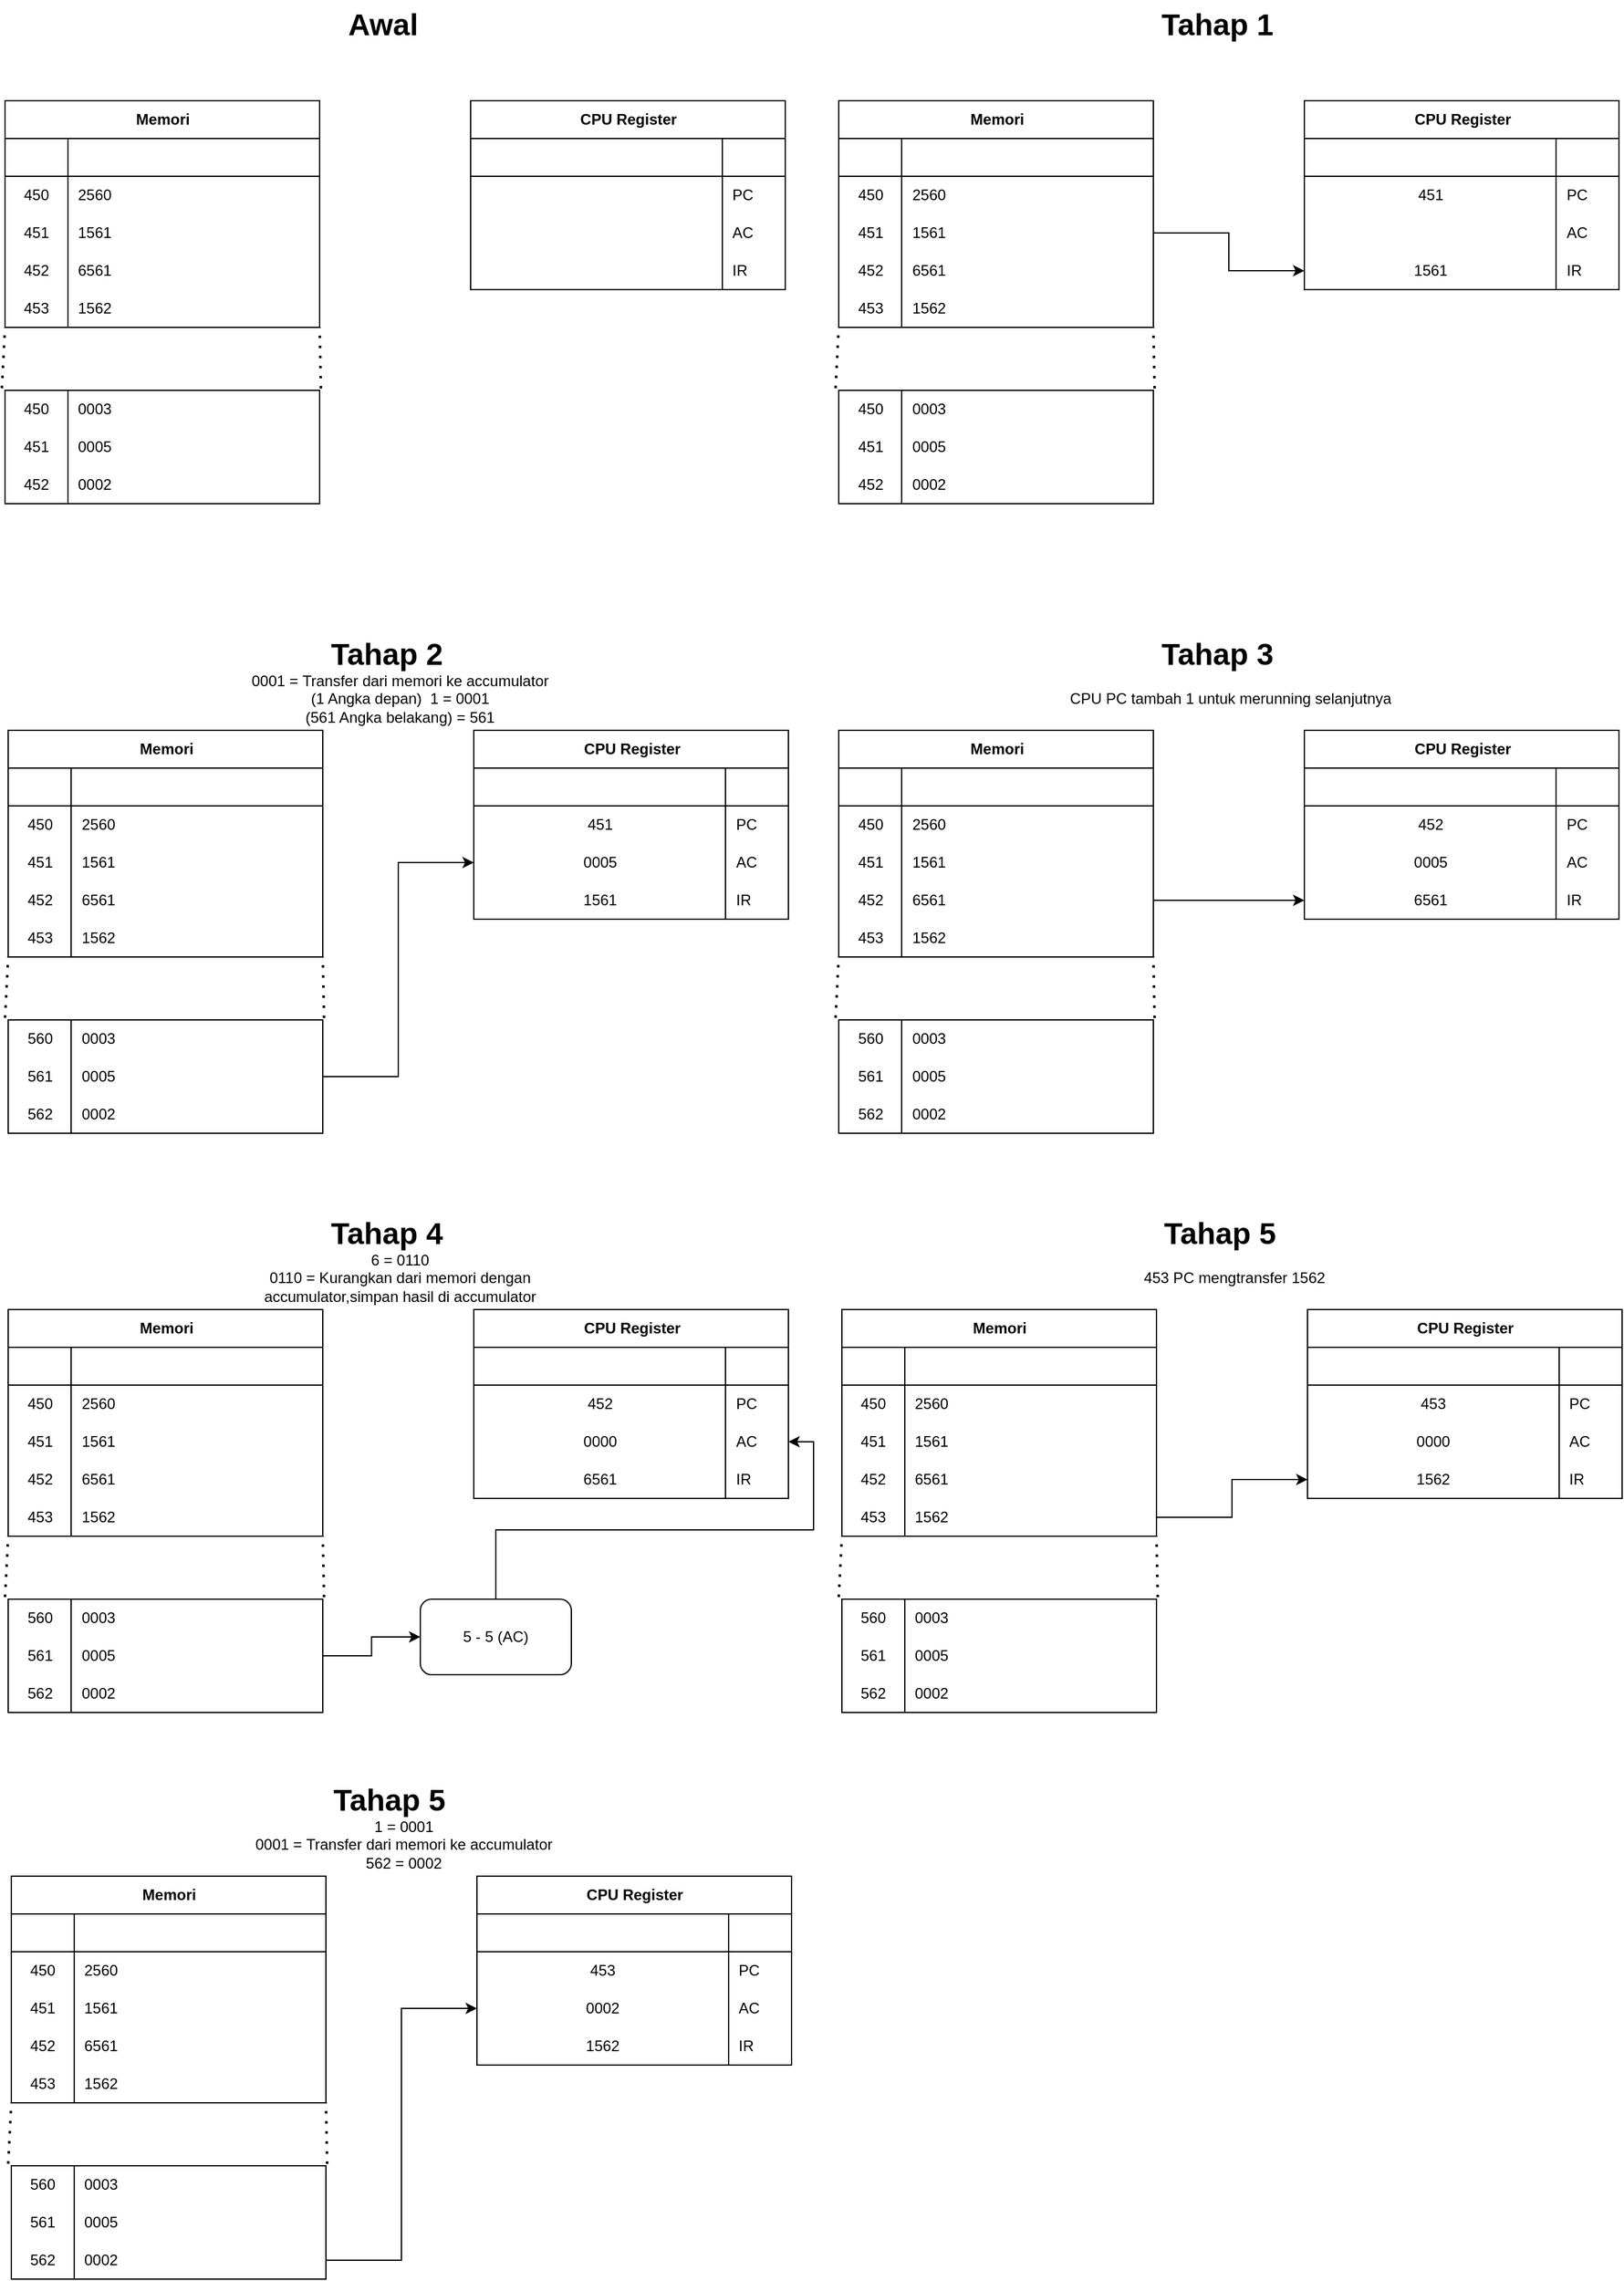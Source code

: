 <mxfile version="24.7.14">
  <diagram name="Halaman-1" id="XX64C2ziezksL2Xr1Lx4">
    <mxGraphModel dx="939" dy="446" grid="1" gridSize="10" guides="1" tooltips="1" connect="1" arrows="1" fold="1" page="1" pageScale="1" pageWidth="827" pageHeight="1169" math="0" shadow="0">
      <root>
        <mxCell id="0" />
        <mxCell id="1" parent="0" />
        <mxCell id="cwAQTz6ZZMi_lZm6MZTD-5" value="Memori" style="shape=table;startSize=30;container=1;collapsible=1;childLayout=tableLayout;fixedRows=1;rowLines=0;fontStyle=1;align=center;resizeLast=1;html=1;" parent="1" vertex="1">
          <mxGeometry x="320" y="190" width="250" height="180" as="geometry" />
        </mxCell>
        <mxCell id="cwAQTz6ZZMi_lZm6MZTD-6" value="" style="shape=tableRow;horizontal=0;startSize=0;swimlaneHead=0;swimlaneBody=0;fillColor=none;collapsible=0;dropTarget=0;points=[[0,0.5],[1,0.5]];portConstraint=eastwest;top=0;left=0;right=0;bottom=1;" parent="cwAQTz6ZZMi_lZm6MZTD-5" vertex="1">
          <mxGeometry y="30" width="250" height="30" as="geometry" />
        </mxCell>
        <mxCell id="cwAQTz6ZZMi_lZm6MZTD-7" value="" style="shape=partialRectangle;connectable=0;fillColor=none;top=0;left=0;bottom=0;right=0;fontStyle=1;overflow=hidden;whiteSpace=wrap;html=1;" parent="cwAQTz6ZZMi_lZm6MZTD-6" vertex="1">
          <mxGeometry width="50" height="30" as="geometry">
            <mxRectangle width="50" height="30" as="alternateBounds" />
          </mxGeometry>
        </mxCell>
        <mxCell id="cwAQTz6ZZMi_lZm6MZTD-8" value="" style="shape=partialRectangle;connectable=0;fillColor=none;top=0;left=0;bottom=0;right=0;align=left;spacingLeft=6;fontStyle=5;overflow=hidden;whiteSpace=wrap;html=1;" parent="cwAQTz6ZZMi_lZm6MZTD-6" vertex="1">
          <mxGeometry x="50" width="200" height="30" as="geometry">
            <mxRectangle width="200" height="30" as="alternateBounds" />
          </mxGeometry>
        </mxCell>
        <mxCell id="cwAQTz6ZZMi_lZm6MZTD-9" value="" style="shape=tableRow;horizontal=0;startSize=0;swimlaneHead=0;swimlaneBody=0;fillColor=none;collapsible=0;dropTarget=0;points=[[0,0.5],[1,0.5]];portConstraint=eastwest;top=0;left=0;right=0;bottom=0;" parent="cwAQTz6ZZMi_lZm6MZTD-5" vertex="1">
          <mxGeometry y="60" width="250" height="30" as="geometry" />
        </mxCell>
        <mxCell id="cwAQTz6ZZMi_lZm6MZTD-10" value="450" style="shape=partialRectangle;connectable=0;fillColor=none;top=0;left=0;bottom=0;right=0;editable=1;overflow=hidden;whiteSpace=wrap;html=1;" parent="cwAQTz6ZZMi_lZm6MZTD-9" vertex="1">
          <mxGeometry width="50" height="30" as="geometry">
            <mxRectangle width="50" height="30" as="alternateBounds" />
          </mxGeometry>
        </mxCell>
        <mxCell id="cwAQTz6ZZMi_lZm6MZTD-11" value="2560" style="shape=partialRectangle;connectable=0;fillColor=none;top=0;left=0;bottom=0;right=0;align=left;spacingLeft=6;overflow=hidden;whiteSpace=wrap;html=1;" parent="cwAQTz6ZZMi_lZm6MZTD-9" vertex="1">
          <mxGeometry x="50" width="200" height="30" as="geometry">
            <mxRectangle width="200" height="30" as="alternateBounds" />
          </mxGeometry>
        </mxCell>
        <mxCell id="cwAQTz6ZZMi_lZm6MZTD-12" value="" style="shape=tableRow;horizontal=0;startSize=0;swimlaneHead=0;swimlaneBody=0;fillColor=none;collapsible=0;dropTarget=0;points=[[0,0.5],[1,0.5]];portConstraint=eastwest;top=0;left=0;right=0;bottom=0;" parent="cwAQTz6ZZMi_lZm6MZTD-5" vertex="1">
          <mxGeometry y="90" width="250" height="30" as="geometry" />
        </mxCell>
        <mxCell id="cwAQTz6ZZMi_lZm6MZTD-13" value="451" style="shape=partialRectangle;connectable=0;fillColor=none;top=0;left=0;bottom=0;right=0;editable=1;overflow=hidden;whiteSpace=wrap;html=1;" parent="cwAQTz6ZZMi_lZm6MZTD-12" vertex="1">
          <mxGeometry width="50" height="30" as="geometry">
            <mxRectangle width="50" height="30" as="alternateBounds" />
          </mxGeometry>
        </mxCell>
        <mxCell id="cwAQTz6ZZMi_lZm6MZTD-14" value="1561" style="shape=partialRectangle;connectable=0;fillColor=none;top=0;left=0;bottom=0;right=0;align=left;spacingLeft=6;overflow=hidden;whiteSpace=wrap;html=1;" parent="cwAQTz6ZZMi_lZm6MZTD-12" vertex="1">
          <mxGeometry x="50" width="200" height="30" as="geometry">
            <mxRectangle width="200" height="30" as="alternateBounds" />
          </mxGeometry>
        </mxCell>
        <mxCell id="cwAQTz6ZZMi_lZm6MZTD-15" value="" style="shape=tableRow;horizontal=0;startSize=0;swimlaneHead=0;swimlaneBody=0;fillColor=none;collapsible=0;dropTarget=0;points=[[0,0.5],[1,0.5]];portConstraint=eastwest;top=0;left=0;right=0;bottom=0;" parent="cwAQTz6ZZMi_lZm6MZTD-5" vertex="1">
          <mxGeometry y="120" width="250" height="30" as="geometry" />
        </mxCell>
        <mxCell id="cwAQTz6ZZMi_lZm6MZTD-16" value="452" style="shape=partialRectangle;connectable=0;fillColor=none;top=0;left=0;bottom=0;right=0;editable=1;overflow=hidden;whiteSpace=wrap;html=1;" parent="cwAQTz6ZZMi_lZm6MZTD-15" vertex="1">
          <mxGeometry width="50" height="30" as="geometry">
            <mxRectangle width="50" height="30" as="alternateBounds" />
          </mxGeometry>
        </mxCell>
        <mxCell id="cwAQTz6ZZMi_lZm6MZTD-17" value="6561" style="shape=partialRectangle;connectable=0;fillColor=none;top=0;left=0;bottom=0;right=0;align=left;spacingLeft=6;overflow=hidden;whiteSpace=wrap;html=1;" parent="cwAQTz6ZZMi_lZm6MZTD-15" vertex="1">
          <mxGeometry x="50" width="200" height="30" as="geometry">
            <mxRectangle width="200" height="30" as="alternateBounds" />
          </mxGeometry>
        </mxCell>
        <mxCell id="cwAQTz6ZZMi_lZm6MZTD-34" value="" style="shape=tableRow;horizontal=0;startSize=0;swimlaneHead=0;swimlaneBody=0;fillColor=none;collapsible=0;dropTarget=0;points=[[0,0.5],[1,0.5]];portConstraint=eastwest;top=0;left=0;right=0;bottom=0;" parent="cwAQTz6ZZMi_lZm6MZTD-5" vertex="1">
          <mxGeometry y="150" width="250" height="30" as="geometry" />
        </mxCell>
        <mxCell id="cwAQTz6ZZMi_lZm6MZTD-35" value="453" style="shape=partialRectangle;connectable=0;fillColor=none;top=0;left=0;bottom=0;right=0;editable=1;overflow=hidden;whiteSpace=wrap;html=1;" parent="cwAQTz6ZZMi_lZm6MZTD-34" vertex="1">
          <mxGeometry width="50" height="30" as="geometry">
            <mxRectangle width="50" height="30" as="alternateBounds" />
          </mxGeometry>
        </mxCell>
        <mxCell id="cwAQTz6ZZMi_lZm6MZTD-36" value="1562" style="shape=partialRectangle;connectable=0;fillColor=none;top=0;left=0;bottom=0;right=0;align=left;spacingLeft=6;overflow=hidden;whiteSpace=wrap;html=1;" parent="cwAQTz6ZZMi_lZm6MZTD-34" vertex="1">
          <mxGeometry x="50" width="200" height="30" as="geometry">
            <mxRectangle width="200" height="30" as="alternateBounds" />
          </mxGeometry>
        </mxCell>
        <mxCell id="cwAQTz6ZZMi_lZm6MZTD-18" value="CPU Register" style="shape=table;startSize=30;container=1;collapsible=1;childLayout=tableLayout;fixedRows=1;rowLines=0;fontStyle=1;align=center;resizeLast=1;html=1;" parent="1" vertex="1">
          <mxGeometry x="690" y="190" width="250" height="150" as="geometry" />
        </mxCell>
        <mxCell id="cwAQTz6ZZMi_lZm6MZTD-19" value="" style="shape=tableRow;horizontal=0;startSize=0;swimlaneHead=0;swimlaneBody=0;fillColor=none;collapsible=0;dropTarget=0;points=[[0,0.5],[1,0.5]];portConstraint=eastwest;top=0;left=0;right=0;bottom=1;" parent="cwAQTz6ZZMi_lZm6MZTD-18" vertex="1">
          <mxGeometry y="30" width="250" height="30" as="geometry" />
        </mxCell>
        <mxCell id="cwAQTz6ZZMi_lZm6MZTD-20" value="" style="shape=partialRectangle;connectable=0;fillColor=none;top=0;left=0;bottom=0;right=0;fontStyle=1;overflow=hidden;whiteSpace=wrap;html=1;" parent="cwAQTz6ZZMi_lZm6MZTD-19" vertex="1">
          <mxGeometry width="200" height="30" as="geometry">
            <mxRectangle width="200" height="30" as="alternateBounds" />
          </mxGeometry>
        </mxCell>
        <mxCell id="cwAQTz6ZZMi_lZm6MZTD-21" value="" style="shape=partialRectangle;connectable=0;fillColor=none;top=0;left=0;bottom=0;right=0;align=left;spacingLeft=6;fontStyle=5;overflow=hidden;whiteSpace=wrap;html=1;" parent="cwAQTz6ZZMi_lZm6MZTD-19" vertex="1">
          <mxGeometry x="200" width="50" height="30" as="geometry">
            <mxRectangle width="50" height="30" as="alternateBounds" />
          </mxGeometry>
        </mxCell>
        <mxCell id="cwAQTz6ZZMi_lZm6MZTD-22" value="" style="shape=tableRow;horizontal=0;startSize=0;swimlaneHead=0;swimlaneBody=0;fillColor=none;collapsible=0;dropTarget=0;points=[[0,0.5],[1,0.5]];portConstraint=eastwest;top=0;left=0;right=0;bottom=0;" parent="cwAQTz6ZZMi_lZm6MZTD-18" vertex="1">
          <mxGeometry y="60" width="250" height="30" as="geometry" />
        </mxCell>
        <mxCell id="cwAQTz6ZZMi_lZm6MZTD-23" value="" style="shape=partialRectangle;connectable=0;fillColor=none;top=0;left=0;bottom=0;right=0;editable=1;overflow=hidden;whiteSpace=wrap;html=1;" parent="cwAQTz6ZZMi_lZm6MZTD-22" vertex="1">
          <mxGeometry width="200" height="30" as="geometry">
            <mxRectangle width="200" height="30" as="alternateBounds" />
          </mxGeometry>
        </mxCell>
        <mxCell id="cwAQTz6ZZMi_lZm6MZTD-24" value="PC" style="shape=partialRectangle;connectable=0;fillColor=none;top=0;left=0;bottom=0;right=0;align=left;spacingLeft=6;overflow=hidden;whiteSpace=wrap;html=1;" parent="cwAQTz6ZZMi_lZm6MZTD-22" vertex="1">
          <mxGeometry x="200" width="50" height="30" as="geometry">
            <mxRectangle width="50" height="30" as="alternateBounds" />
          </mxGeometry>
        </mxCell>
        <mxCell id="cwAQTz6ZZMi_lZm6MZTD-25" value="" style="shape=tableRow;horizontal=0;startSize=0;swimlaneHead=0;swimlaneBody=0;fillColor=none;collapsible=0;dropTarget=0;points=[[0,0.5],[1,0.5]];portConstraint=eastwest;top=0;left=0;right=0;bottom=0;" parent="cwAQTz6ZZMi_lZm6MZTD-18" vertex="1">
          <mxGeometry y="90" width="250" height="30" as="geometry" />
        </mxCell>
        <mxCell id="cwAQTz6ZZMi_lZm6MZTD-26" value="" style="shape=partialRectangle;connectable=0;fillColor=none;top=0;left=0;bottom=0;right=0;editable=1;overflow=hidden;whiteSpace=wrap;html=1;" parent="cwAQTz6ZZMi_lZm6MZTD-25" vertex="1">
          <mxGeometry width="200" height="30" as="geometry">
            <mxRectangle width="200" height="30" as="alternateBounds" />
          </mxGeometry>
        </mxCell>
        <mxCell id="cwAQTz6ZZMi_lZm6MZTD-27" value="AC" style="shape=partialRectangle;connectable=0;fillColor=none;top=0;left=0;bottom=0;right=0;align=left;spacingLeft=6;overflow=hidden;whiteSpace=wrap;html=1;" parent="cwAQTz6ZZMi_lZm6MZTD-25" vertex="1">
          <mxGeometry x="200" width="50" height="30" as="geometry">
            <mxRectangle width="50" height="30" as="alternateBounds" />
          </mxGeometry>
        </mxCell>
        <mxCell id="cwAQTz6ZZMi_lZm6MZTD-28" value="" style="shape=tableRow;horizontal=0;startSize=0;swimlaneHead=0;swimlaneBody=0;fillColor=none;collapsible=0;dropTarget=0;points=[[0,0.5],[1,0.5]];portConstraint=eastwest;top=0;left=0;right=0;bottom=0;" parent="cwAQTz6ZZMi_lZm6MZTD-18" vertex="1">
          <mxGeometry y="120" width="250" height="30" as="geometry" />
        </mxCell>
        <mxCell id="cwAQTz6ZZMi_lZm6MZTD-29" value="" style="shape=partialRectangle;connectable=0;fillColor=none;top=0;left=0;bottom=0;right=0;editable=1;overflow=hidden;whiteSpace=wrap;html=1;" parent="cwAQTz6ZZMi_lZm6MZTD-28" vertex="1">
          <mxGeometry width="200" height="30" as="geometry">
            <mxRectangle width="200" height="30" as="alternateBounds" />
          </mxGeometry>
        </mxCell>
        <mxCell id="cwAQTz6ZZMi_lZm6MZTD-30" value="IR" style="shape=partialRectangle;connectable=0;fillColor=none;top=0;left=0;bottom=0;right=0;align=left;spacingLeft=6;overflow=hidden;whiteSpace=wrap;html=1;" parent="cwAQTz6ZZMi_lZm6MZTD-28" vertex="1">
          <mxGeometry x="200" width="50" height="30" as="geometry">
            <mxRectangle width="50" height="30" as="alternateBounds" />
          </mxGeometry>
        </mxCell>
        <mxCell id="cwAQTz6ZZMi_lZm6MZTD-37" value="" style="shape=table;startSize=0;container=1;collapsible=1;childLayout=tableLayout;fixedRows=1;rowLines=0;fontStyle=1;align=center;resizeLast=1;html=1;" parent="1" vertex="1">
          <mxGeometry x="320" y="420" width="250" height="90" as="geometry">
            <mxRectangle x="320" y="420" width="50" height="40" as="alternateBounds" />
          </mxGeometry>
        </mxCell>
        <mxCell id="cwAQTz6ZZMi_lZm6MZTD-41" value="" style="shape=tableRow;horizontal=0;startSize=0;swimlaneHead=0;swimlaneBody=0;fillColor=none;collapsible=0;dropTarget=0;points=[[0,0.5],[1,0.5]];portConstraint=eastwest;top=0;left=0;right=0;bottom=0;" parent="cwAQTz6ZZMi_lZm6MZTD-37" vertex="1">
          <mxGeometry width="250" height="30" as="geometry" />
        </mxCell>
        <mxCell id="cwAQTz6ZZMi_lZm6MZTD-42" value="450" style="shape=partialRectangle;connectable=0;fillColor=none;top=0;left=0;bottom=0;right=0;editable=1;overflow=hidden;whiteSpace=wrap;html=1;" parent="cwAQTz6ZZMi_lZm6MZTD-41" vertex="1">
          <mxGeometry width="50" height="30" as="geometry">
            <mxRectangle width="50" height="30" as="alternateBounds" />
          </mxGeometry>
        </mxCell>
        <mxCell id="cwAQTz6ZZMi_lZm6MZTD-43" value="0003" style="shape=partialRectangle;connectable=0;fillColor=none;top=0;left=0;bottom=0;right=0;align=left;spacingLeft=6;overflow=hidden;whiteSpace=wrap;html=1;" parent="cwAQTz6ZZMi_lZm6MZTD-41" vertex="1">
          <mxGeometry x="50" width="200" height="30" as="geometry">
            <mxRectangle width="200" height="30" as="alternateBounds" />
          </mxGeometry>
        </mxCell>
        <mxCell id="cwAQTz6ZZMi_lZm6MZTD-44" value="" style="shape=tableRow;horizontal=0;startSize=0;swimlaneHead=0;swimlaneBody=0;fillColor=none;collapsible=0;dropTarget=0;points=[[0,0.5],[1,0.5]];portConstraint=eastwest;top=0;left=0;right=0;bottom=0;" parent="cwAQTz6ZZMi_lZm6MZTD-37" vertex="1">
          <mxGeometry y="30" width="250" height="30" as="geometry" />
        </mxCell>
        <mxCell id="cwAQTz6ZZMi_lZm6MZTD-45" value="451" style="shape=partialRectangle;connectable=0;fillColor=none;top=0;left=0;bottom=0;right=0;editable=1;overflow=hidden;whiteSpace=wrap;html=1;" parent="cwAQTz6ZZMi_lZm6MZTD-44" vertex="1">
          <mxGeometry width="50" height="30" as="geometry">
            <mxRectangle width="50" height="30" as="alternateBounds" />
          </mxGeometry>
        </mxCell>
        <mxCell id="cwAQTz6ZZMi_lZm6MZTD-46" value="0005" style="shape=partialRectangle;connectable=0;fillColor=none;top=0;left=0;bottom=0;right=0;align=left;spacingLeft=6;overflow=hidden;whiteSpace=wrap;html=1;" parent="cwAQTz6ZZMi_lZm6MZTD-44" vertex="1">
          <mxGeometry x="50" width="200" height="30" as="geometry">
            <mxRectangle width="200" height="30" as="alternateBounds" />
          </mxGeometry>
        </mxCell>
        <mxCell id="cwAQTz6ZZMi_lZm6MZTD-47" value="" style="shape=tableRow;horizontal=0;startSize=0;swimlaneHead=0;swimlaneBody=0;fillColor=none;collapsible=0;dropTarget=0;points=[[0,0.5],[1,0.5]];portConstraint=eastwest;top=0;left=0;right=0;bottom=0;" parent="cwAQTz6ZZMi_lZm6MZTD-37" vertex="1">
          <mxGeometry y="60" width="250" height="30" as="geometry" />
        </mxCell>
        <mxCell id="cwAQTz6ZZMi_lZm6MZTD-48" value="452" style="shape=partialRectangle;connectable=0;fillColor=none;top=0;left=0;bottom=0;right=0;editable=1;overflow=hidden;whiteSpace=wrap;html=1;" parent="cwAQTz6ZZMi_lZm6MZTD-47" vertex="1">
          <mxGeometry width="50" height="30" as="geometry">
            <mxRectangle width="50" height="30" as="alternateBounds" />
          </mxGeometry>
        </mxCell>
        <mxCell id="cwAQTz6ZZMi_lZm6MZTD-49" value="0002" style="shape=partialRectangle;connectable=0;fillColor=none;top=0;left=0;bottom=0;right=0;align=left;spacingLeft=6;overflow=hidden;whiteSpace=wrap;html=1;" parent="cwAQTz6ZZMi_lZm6MZTD-47" vertex="1">
          <mxGeometry x="50" width="200" height="30" as="geometry">
            <mxRectangle width="200" height="30" as="alternateBounds" />
          </mxGeometry>
        </mxCell>
        <mxCell id="cwAQTz6ZZMi_lZm6MZTD-53" value="" style="endArrow=none;dashed=1;html=1;dashPattern=1 3;strokeWidth=2;rounded=0;exitX=1.004;exitY=-0.051;exitDx=0;exitDy=0;exitPerimeter=0;" parent="1" source="cwAQTz6ZZMi_lZm6MZTD-41" edge="1">
          <mxGeometry width="50" height="50" relative="1" as="geometry">
            <mxPoint x="550" y="310" as="sourcePoint" />
            <mxPoint x="570" y="370" as="targetPoint" />
          </mxGeometry>
        </mxCell>
        <mxCell id="cwAQTz6ZZMi_lZm6MZTD-54" value="" style="endArrow=none;dashed=1;html=1;dashPattern=1 3;strokeWidth=2;rounded=0;entryX=0;entryY=1;entryDx=0;entryDy=0;entryPerimeter=0;exitX=-0.01;exitY=-0.057;exitDx=0;exitDy=0;exitPerimeter=0;" parent="1" source="cwAQTz6ZZMi_lZm6MZTD-41" target="cwAQTz6ZZMi_lZm6MZTD-34" edge="1">
          <mxGeometry width="50" height="50" relative="1" as="geometry">
            <mxPoint x="570" y="360" as="sourcePoint" />
            <mxPoint x="620" y="310" as="targetPoint" />
          </mxGeometry>
        </mxCell>
        <mxCell id="cwAQTz6ZZMi_lZm6MZTD-55" value="Awal" style="text;strokeColor=none;fillColor=none;html=1;fontSize=24;fontStyle=1;verticalAlign=middle;align=center;" parent="1" vertex="1">
          <mxGeometry x="570" y="110" width="100" height="40" as="geometry" />
        </mxCell>
        <mxCell id="cwAQTz6ZZMi_lZm6MZTD-56" value="Memori" style="shape=table;startSize=30;container=1;collapsible=1;childLayout=tableLayout;fixedRows=1;rowLines=0;fontStyle=1;align=center;resizeLast=1;html=1;" parent="1" vertex="1">
          <mxGeometry x="982.5" y="190" width="250" height="180" as="geometry" />
        </mxCell>
        <mxCell id="cwAQTz6ZZMi_lZm6MZTD-57" value="" style="shape=tableRow;horizontal=0;startSize=0;swimlaneHead=0;swimlaneBody=0;fillColor=none;collapsible=0;dropTarget=0;points=[[0,0.5],[1,0.5]];portConstraint=eastwest;top=0;left=0;right=0;bottom=1;" parent="cwAQTz6ZZMi_lZm6MZTD-56" vertex="1">
          <mxGeometry y="30" width="250" height="30" as="geometry" />
        </mxCell>
        <mxCell id="cwAQTz6ZZMi_lZm6MZTD-58" value="" style="shape=partialRectangle;connectable=0;fillColor=none;top=0;left=0;bottom=0;right=0;fontStyle=1;overflow=hidden;whiteSpace=wrap;html=1;" parent="cwAQTz6ZZMi_lZm6MZTD-57" vertex="1">
          <mxGeometry width="50" height="30" as="geometry">
            <mxRectangle width="50" height="30" as="alternateBounds" />
          </mxGeometry>
        </mxCell>
        <mxCell id="cwAQTz6ZZMi_lZm6MZTD-59" value="" style="shape=partialRectangle;connectable=0;fillColor=none;top=0;left=0;bottom=0;right=0;align=left;spacingLeft=6;fontStyle=5;overflow=hidden;whiteSpace=wrap;html=1;" parent="cwAQTz6ZZMi_lZm6MZTD-57" vertex="1">
          <mxGeometry x="50" width="200" height="30" as="geometry">
            <mxRectangle width="200" height="30" as="alternateBounds" />
          </mxGeometry>
        </mxCell>
        <mxCell id="cwAQTz6ZZMi_lZm6MZTD-60" value="" style="shape=tableRow;horizontal=0;startSize=0;swimlaneHead=0;swimlaneBody=0;fillColor=none;collapsible=0;dropTarget=0;points=[[0,0.5],[1,0.5]];portConstraint=eastwest;top=0;left=0;right=0;bottom=0;" parent="cwAQTz6ZZMi_lZm6MZTD-56" vertex="1">
          <mxGeometry y="60" width="250" height="30" as="geometry" />
        </mxCell>
        <mxCell id="cwAQTz6ZZMi_lZm6MZTD-61" value="450" style="shape=partialRectangle;connectable=0;fillColor=none;top=0;left=0;bottom=0;right=0;editable=1;overflow=hidden;whiteSpace=wrap;html=1;" parent="cwAQTz6ZZMi_lZm6MZTD-60" vertex="1">
          <mxGeometry width="50" height="30" as="geometry">
            <mxRectangle width="50" height="30" as="alternateBounds" />
          </mxGeometry>
        </mxCell>
        <mxCell id="cwAQTz6ZZMi_lZm6MZTD-62" value="2560" style="shape=partialRectangle;connectable=0;fillColor=none;top=0;left=0;bottom=0;right=0;align=left;spacingLeft=6;overflow=hidden;whiteSpace=wrap;html=1;" parent="cwAQTz6ZZMi_lZm6MZTD-60" vertex="1">
          <mxGeometry x="50" width="200" height="30" as="geometry">
            <mxRectangle width="200" height="30" as="alternateBounds" />
          </mxGeometry>
        </mxCell>
        <mxCell id="cwAQTz6ZZMi_lZm6MZTD-63" value="" style="shape=tableRow;horizontal=0;startSize=0;swimlaneHead=0;swimlaneBody=0;fillColor=none;collapsible=0;dropTarget=0;points=[[0,0.5],[1,0.5]];portConstraint=eastwest;top=0;left=0;right=0;bottom=0;" parent="cwAQTz6ZZMi_lZm6MZTD-56" vertex="1">
          <mxGeometry y="90" width="250" height="30" as="geometry" />
        </mxCell>
        <mxCell id="cwAQTz6ZZMi_lZm6MZTD-64" value="451" style="shape=partialRectangle;connectable=0;fillColor=none;top=0;left=0;bottom=0;right=0;editable=1;overflow=hidden;whiteSpace=wrap;html=1;" parent="cwAQTz6ZZMi_lZm6MZTD-63" vertex="1">
          <mxGeometry width="50" height="30" as="geometry">
            <mxRectangle width="50" height="30" as="alternateBounds" />
          </mxGeometry>
        </mxCell>
        <mxCell id="cwAQTz6ZZMi_lZm6MZTD-65" value="1561" style="shape=partialRectangle;connectable=0;fillColor=none;top=0;left=0;bottom=0;right=0;align=left;spacingLeft=6;overflow=hidden;whiteSpace=wrap;html=1;" parent="cwAQTz6ZZMi_lZm6MZTD-63" vertex="1">
          <mxGeometry x="50" width="200" height="30" as="geometry">
            <mxRectangle width="200" height="30" as="alternateBounds" />
          </mxGeometry>
        </mxCell>
        <mxCell id="cwAQTz6ZZMi_lZm6MZTD-66" value="" style="shape=tableRow;horizontal=0;startSize=0;swimlaneHead=0;swimlaneBody=0;fillColor=none;collapsible=0;dropTarget=0;points=[[0,0.5],[1,0.5]];portConstraint=eastwest;top=0;left=0;right=0;bottom=0;" parent="cwAQTz6ZZMi_lZm6MZTD-56" vertex="1">
          <mxGeometry y="120" width="250" height="30" as="geometry" />
        </mxCell>
        <mxCell id="cwAQTz6ZZMi_lZm6MZTD-67" value="452" style="shape=partialRectangle;connectable=0;fillColor=none;top=0;left=0;bottom=0;right=0;editable=1;overflow=hidden;whiteSpace=wrap;html=1;" parent="cwAQTz6ZZMi_lZm6MZTD-66" vertex="1">
          <mxGeometry width="50" height="30" as="geometry">
            <mxRectangle width="50" height="30" as="alternateBounds" />
          </mxGeometry>
        </mxCell>
        <mxCell id="cwAQTz6ZZMi_lZm6MZTD-68" value="6561" style="shape=partialRectangle;connectable=0;fillColor=none;top=0;left=0;bottom=0;right=0;align=left;spacingLeft=6;overflow=hidden;whiteSpace=wrap;html=1;" parent="cwAQTz6ZZMi_lZm6MZTD-66" vertex="1">
          <mxGeometry x="50" width="200" height="30" as="geometry">
            <mxRectangle width="200" height="30" as="alternateBounds" />
          </mxGeometry>
        </mxCell>
        <mxCell id="cwAQTz6ZZMi_lZm6MZTD-69" value="" style="shape=tableRow;horizontal=0;startSize=0;swimlaneHead=0;swimlaneBody=0;fillColor=none;collapsible=0;dropTarget=0;points=[[0,0.5],[1,0.5]];portConstraint=eastwest;top=0;left=0;right=0;bottom=0;" parent="cwAQTz6ZZMi_lZm6MZTD-56" vertex="1">
          <mxGeometry y="150" width="250" height="30" as="geometry" />
        </mxCell>
        <mxCell id="cwAQTz6ZZMi_lZm6MZTD-70" value="453" style="shape=partialRectangle;connectable=0;fillColor=none;top=0;left=0;bottom=0;right=0;editable=1;overflow=hidden;whiteSpace=wrap;html=1;" parent="cwAQTz6ZZMi_lZm6MZTD-69" vertex="1">
          <mxGeometry width="50" height="30" as="geometry">
            <mxRectangle width="50" height="30" as="alternateBounds" />
          </mxGeometry>
        </mxCell>
        <mxCell id="cwAQTz6ZZMi_lZm6MZTD-71" value="1562" style="shape=partialRectangle;connectable=0;fillColor=none;top=0;left=0;bottom=0;right=0;align=left;spacingLeft=6;overflow=hidden;whiteSpace=wrap;html=1;" parent="cwAQTz6ZZMi_lZm6MZTD-69" vertex="1">
          <mxGeometry x="50" width="200" height="30" as="geometry">
            <mxRectangle width="200" height="30" as="alternateBounds" />
          </mxGeometry>
        </mxCell>
        <mxCell id="cwAQTz6ZZMi_lZm6MZTD-72" value="CPU Register" style="shape=table;startSize=30;container=1;collapsible=1;childLayout=tableLayout;fixedRows=1;rowLines=0;fontStyle=1;align=center;resizeLast=1;html=1;" parent="1" vertex="1">
          <mxGeometry x="1352.5" y="190" width="250" height="150" as="geometry" />
        </mxCell>
        <mxCell id="cwAQTz6ZZMi_lZm6MZTD-73" value="" style="shape=tableRow;horizontal=0;startSize=0;swimlaneHead=0;swimlaneBody=0;fillColor=none;collapsible=0;dropTarget=0;points=[[0,0.5],[1,0.5]];portConstraint=eastwest;top=0;left=0;right=0;bottom=1;" parent="cwAQTz6ZZMi_lZm6MZTD-72" vertex="1">
          <mxGeometry y="30" width="250" height="30" as="geometry" />
        </mxCell>
        <mxCell id="cwAQTz6ZZMi_lZm6MZTD-74" value="" style="shape=partialRectangle;connectable=0;fillColor=none;top=0;left=0;bottom=0;right=0;fontStyle=1;overflow=hidden;whiteSpace=wrap;html=1;" parent="cwAQTz6ZZMi_lZm6MZTD-73" vertex="1">
          <mxGeometry width="200" height="30" as="geometry">
            <mxRectangle width="200" height="30" as="alternateBounds" />
          </mxGeometry>
        </mxCell>
        <mxCell id="cwAQTz6ZZMi_lZm6MZTD-75" value="" style="shape=partialRectangle;connectable=0;fillColor=none;top=0;left=0;bottom=0;right=0;align=left;spacingLeft=6;fontStyle=5;overflow=hidden;whiteSpace=wrap;html=1;" parent="cwAQTz6ZZMi_lZm6MZTD-73" vertex="1">
          <mxGeometry x="200" width="50" height="30" as="geometry">
            <mxRectangle width="50" height="30" as="alternateBounds" />
          </mxGeometry>
        </mxCell>
        <mxCell id="cwAQTz6ZZMi_lZm6MZTD-76" value="" style="shape=tableRow;horizontal=0;startSize=0;swimlaneHead=0;swimlaneBody=0;fillColor=none;collapsible=0;dropTarget=0;points=[[0,0.5],[1,0.5]];portConstraint=eastwest;top=0;left=0;right=0;bottom=0;" parent="cwAQTz6ZZMi_lZm6MZTD-72" vertex="1">
          <mxGeometry y="60" width="250" height="30" as="geometry" />
        </mxCell>
        <mxCell id="cwAQTz6ZZMi_lZm6MZTD-77" value="451" style="shape=partialRectangle;connectable=0;fillColor=none;top=0;left=0;bottom=0;right=0;editable=1;overflow=hidden;whiteSpace=wrap;html=1;" parent="cwAQTz6ZZMi_lZm6MZTD-76" vertex="1">
          <mxGeometry width="200" height="30" as="geometry">
            <mxRectangle width="200" height="30" as="alternateBounds" />
          </mxGeometry>
        </mxCell>
        <mxCell id="cwAQTz6ZZMi_lZm6MZTD-78" value="PC" style="shape=partialRectangle;connectable=0;fillColor=none;top=0;left=0;bottom=0;right=0;align=left;spacingLeft=6;overflow=hidden;whiteSpace=wrap;html=1;" parent="cwAQTz6ZZMi_lZm6MZTD-76" vertex="1">
          <mxGeometry x="200" width="50" height="30" as="geometry">
            <mxRectangle width="50" height="30" as="alternateBounds" />
          </mxGeometry>
        </mxCell>
        <mxCell id="cwAQTz6ZZMi_lZm6MZTD-79" value="" style="shape=tableRow;horizontal=0;startSize=0;swimlaneHead=0;swimlaneBody=0;fillColor=none;collapsible=0;dropTarget=0;points=[[0,0.5],[1,0.5]];portConstraint=eastwest;top=0;left=0;right=0;bottom=0;" parent="cwAQTz6ZZMi_lZm6MZTD-72" vertex="1">
          <mxGeometry y="90" width="250" height="30" as="geometry" />
        </mxCell>
        <mxCell id="cwAQTz6ZZMi_lZm6MZTD-80" value="" style="shape=partialRectangle;connectable=0;fillColor=none;top=0;left=0;bottom=0;right=0;editable=1;overflow=hidden;whiteSpace=wrap;html=1;" parent="cwAQTz6ZZMi_lZm6MZTD-79" vertex="1">
          <mxGeometry width="200" height="30" as="geometry">
            <mxRectangle width="200" height="30" as="alternateBounds" />
          </mxGeometry>
        </mxCell>
        <mxCell id="cwAQTz6ZZMi_lZm6MZTD-81" value="AC" style="shape=partialRectangle;connectable=0;fillColor=none;top=0;left=0;bottom=0;right=0;align=left;spacingLeft=6;overflow=hidden;whiteSpace=wrap;html=1;" parent="cwAQTz6ZZMi_lZm6MZTD-79" vertex="1">
          <mxGeometry x="200" width="50" height="30" as="geometry">
            <mxRectangle width="50" height="30" as="alternateBounds" />
          </mxGeometry>
        </mxCell>
        <mxCell id="cwAQTz6ZZMi_lZm6MZTD-82" value="" style="shape=tableRow;horizontal=0;startSize=0;swimlaneHead=0;swimlaneBody=0;fillColor=none;collapsible=0;dropTarget=0;points=[[0,0.5],[1,0.5]];portConstraint=eastwest;top=0;left=0;right=0;bottom=0;" parent="cwAQTz6ZZMi_lZm6MZTD-72" vertex="1">
          <mxGeometry y="120" width="250" height="30" as="geometry" />
        </mxCell>
        <mxCell id="cwAQTz6ZZMi_lZm6MZTD-83" value="1561" style="shape=partialRectangle;connectable=0;fillColor=none;top=0;left=0;bottom=0;right=0;editable=1;overflow=hidden;whiteSpace=wrap;html=1;" parent="cwAQTz6ZZMi_lZm6MZTD-82" vertex="1">
          <mxGeometry width="200" height="30" as="geometry">
            <mxRectangle width="200" height="30" as="alternateBounds" />
          </mxGeometry>
        </mxCell>
        <mxCell id="cwAQTz6ZZMi_lZm6MZTD-84" value="IR" style="shape=partialRectangle;connectable=0;fillColor=none;top=0;left=0;bottom=0;right=0;align=left;spacingLeft=6;overflow=hidden;whiteSpace=wrap;html=1;" parent="cwAQTz6ZZMi_lZm6MZTD-82" vertex="1">
          <mxGeometry x="200" width="50" height="30" as="geometry">
            <mxRectangle width="50" height="30" as="alternateBounds" />
          </mxGeometry>
        </mxCell>
        <mxCell id="cwAQTz6ZZMi_lZm6MZTD-85" value="" style="shape=table;startSize=0;container=1;collapsible=1;childLayout=tableLayout;fixedRows=1;rowLines=0;fontStyle=1;align=center;resizeLast=1;html=1;" parent="1" vertex="1">
          <mxGeometry x="982.5" y="420" width="250" height="90" as="geometry">
            <mxRectangle x="320" y="420" width="50" height="40" as="alternateBounds" />
          </mxGeometry>
        </mxCell>
        <mxCell id="cwAQTz6ZZMi_lZm6MZTD-86" value="" style="shape=tableRow;horizontal=0;startSize=0;swimlaneHead=0;swimlaneBody=0;fillColor=none;collapsible=0;dropTarget=0;points=[[0,0.5],[1,0.5]];portConstraint=eastwest;top=0;left=0;right=0;bottom=0;" parent="cwAQTz6ZZMi_lZm6MZTD-85" vertex="1">
          <mxGeometry width="250" height="30" as="geometry" />
        </mxCell>
        <mxCell id="cwAQTz6ZZMi_lZm6MZTD-87" value="450" style="shape=partialRectangle;connectable=0;fillColor=none;top=0;left=0;bottom=0;right=0;editable=1;overflow=hidden;whiteSpace=wrap;html=1;" parent="cwAQTz6ZZMi_lZm6MZTD-86" vertex="1">
          <mxGeometry width="50" height="30" as="geometry">
            <mxRectangle width="50" height="30" as="alternateBounds" />
          </mxGeometry>
        </mxCell>
        <mxCell id="cwAQTz6ZZMi_lZm6MZTD-88" value="0003" style="shape=partialRectangle;connectable=0;fillColor=none;top=0;left=0;bottom=0;right=0;align=left;spacingLeft=6;overflow=hidden;whiteSpace=wrap;html=1;" parent="cwAQTz6ZZMi_lZm6MZTD-86" vertex="1">
          <mxGeometry x="50" width="200" height="30" as="geometry">
            <mxRectangle width="200" height="30" as="alternateBounds" />
          </mxGeometry>
        </mxCell>
        <mxCell id="cwAQTz6ZZMi_lZm6MZTD-89" value="" style="shape=tableRow;horizontal=0;startSize=0;swimlaneHead=0;swimlaneBody=0;fillColor=none;collapsible=0;dropTarget=0;points=[[0,0.5],[1,0.5]];portConstraint=eastwest;top=0;left=0;right=0;bottom=0;" parent="cwAQTz6ZZMi_lZm6MZTD-85" vertex="1">
          <mxGeometry y="30" width="250" height="30" as="geometry" />
        </mxCell>
        <mxCell id="cwAQTz6ZZMi_lZm6MZTD-90" value="451" style="shape=partialRectangle;connectable=0;fillColor=none;top=0;left=0;bottom=0;right=0;editable=1;overflow=hidden;whiteSpace=wrap;html=1;" parent="cwAQTz6ZZMi_lZm6MZTD-89" vertex="1">
          <mxGeometry width="50" height="30" as="geometry">
            <mxRectangle width="50" height="30" as="alternateBounds" />
          </mxGeometry>
        </mxCell>
        <mxCell id="cwAQTz6ZZMi_lZm6MZTD-91" value="0005" style="shape=partialRectangle;connectable=0;fillColor=none;top=0;left=0;bottom=0;right=0;align=left;spacingLeft=6;overflow=hidden;whiteSpace=wrap;html=1;" parent="cwAQTz6ZZMi_lZm6MZTD-89" vertex="1">
          <mxGeometry x="50" width="200" height="30" as="geometry">
            <mxRectangle width="200" height="30" as="alternateBounds" />
          </mxGeometry>
        </mxCell>
        <mxCell id="cwAQTz6ZZMi_lZm6MZTD-92" value="" style="shape=tableRow;horizontal=0;startSize=0;swimlaneHead=0;swimlaneBody=0;fillColor=none;collapsible=0;dropTarget=0;points=[[0,0.5],[1,0.5]];portConstraint=eastwest;top=0;left=0;right=0;bottom=0;" parent="cwAQTz6ZZMi_lZm6MZTD-85" vertex="1">
          <mxGeometry y="60" width="250" height="30" as="geometry" />
        </mxCell>
        <mxCell id="cwAQTz6ZZMi_lZm6MZTD-93" value="452" style="shape=partialRectangle;connectable=0;fillColor=none;top=0;left=0;bottom=0;right=0;editable=1;overflow=hidden;whiteSpace=wrap;html=1;" parent="cwAQTz6ZZMi_lZm6MZTD-92" vertex="1">
          <mxGeometry width="50" height="30" as="geometry">
            <mxRectangle width="50" height="30" as="alternateBounds" />
          </mxGeometry>
        </mxCell>
        <mxCell id="cwAQTz6ZZMi_lZm6MZTD-94" value="0002" style="shape=partialRectangle;connectable=0;fillColor=none;top=0;left=0;bottom=0;right=0;align=left;spacingLeft=6;overflow=hidden;whiteSpace=wrap;html=1;" parent="cwAQTz6ZZMi_lZm6MZTD-92" vertex="1">
          <mxGeometry x="50" width="200" height="30" as="geometry">
            <mxRectangle width="200" height="30" as="alternateBounds" />
          </mxGeometry>
        </mxCell>
        <mxCell id="cwAQTz6ZZMi_lZm6MZTD-95" value="" style="endArrow=none;dashed=1;html=1;dashPattern=1 3;strokeWidth=2;rounded=0;exitX=1.004;exitY=-0.051;exitDx=0;exitDy=0;exitPerimeter=0;" parent="1" source="cwAQTz6ZZMi_lZm6MZTD-86" edge="1">
          <mxGeometry width="50" height="50" relative="1" as="geometry">
            <mxPoint x="1212.5" y="310" as="sourcePoint" />
            <mxPoint x="1232.5" y="370" as="targetPoint" />
          </mxGeometry>
        </mxCell>
        <mxCell id="cwAQTz6ZZMi_lZm6MZTD-96" value="" style="endArrow=none;dashed=1;html=1;dashPattern=1 3;strokeWidth=2;rounded=0;entryX=0;entryY=1;entryDx=0;entryDy=0;entryPerimeter=0;exitX=-0.01;exitY=-0.057;exitDx=0;exitDy=0;exitPerimeter=0;" parent="1" source="cwAQTz6ZZMi_lZm6MZTD-86" target="cwAQTz6ZZMi_lZm6MZTD-69" edge="1">
          <mxGeometry width="50" height="50" relative="1" as="geometry">
            <mxPoint x="1232.5" y="360" as="sourcePoint" />
            <mxPoint x="1282.5" y="310" as="targetPoint" />
          </mxGeometry>
        </mxCell>
        <mxCell id="cwAQTz6ZZMi_lZm6MZTD-97" value="Tahap 1" style="text;strokeColor=none;fillColor=none;html=1;fontSize=24;fontStyle=1;verticalAlign=middle;align=center;" parent="1" vertex="1">
          <mxGeometry x="1232.5" y="110" width="100" height="40" as="geometry" />
        </mxCell>
        <mxCell id="cwAQTz6ZZMi_lZm6MZTD-99" style="edgeStyle=orthogonalEdgeStyle;rounded=0;orthogonalLoop=1;jettySize=auto;html=1;entryX=0;entryY=0.5;entryDx=0;entryDy=0;" parent="1" source="cwAQTz6ZZMi_lZm6MZTD-63" target="cwAQTz6ZZMi_lZm6MZTD-82" edge="1">
          <mxGeometry relative="1" as="geometry" />
        </mxCell>
        <mxCell id="cwAQTz6ZZMi_lZm6MZTD-184" value="Memori" style="shape=table;startSize=30;container=1;collapsible=1;childLayout=tableLayout;fixedRows=1;rowLines=0;fontStyle=1;align=center;resizeLast=1;html=1;" parent="1" vertex="1">
          <mxGeometry x="322.5" y="690" width="250" height="180" as="geometry" />
        </mxCell>
        <mxCell id="cwAQTz6ZZMi_lZm6MZTD-185" value="" style="shape=tableRow;horizontal=0;startSize=0;swimlaneHead=0;swimlaneBody=0;fillColor=none;collapsible=0;dropTarget=0;points=[[0,0.5],[1,0.5]];portConstraint=eastwest;top=0;left=0;right=0;bottom=1;" parent="cwAQTz6ZZMi_lZm6MZTD-184" vertex="1">
          <mxGeometry y="30" width="250" height="30" as="geometry" />
        </mxCell>
        <mxCell id="cwAQTz6ZZMi_lZm6MZTD-186" value="" style="shape=partialRectangle;connectable=0;fillColor=none;top=0;left=0;bottom=0;right=0;fontStyle=1;overflow=hidden;whiteSpace=wrap;html=1;" parent="cwAQTz6ZZMi_lZm6MZTD-185" vertex="1">
          <mxGeometry width="50" height="30" as="geometry">
            <mxRectangle width="50" height="30" as="alternateBounds" />
          </mxGeometry>
        </mxCell>
        <mxCell id="cwAQTz6ZZMi_lZm6MZTD-187" value="" style="shape=partialRectangle;connectable=0;fillColor=none;top=0;left=0;bottom=0;right=0;align=left;spacingLeft=6;fontStyle=5;overflow=hidden;whiteSpace=wrap;html=1;" parent="cwAQTz6ZZMi_lZm6MZTD-185" vertex="1">
          <mxGeometry x="50" width="200" height="30" as="geometry">
            <mxRectangle width="200" height="30" as="alternateBounds" />
          </mxGeometry>
        </mxCell>
        <mxCell id="cwAQTz6ZZMi_lZm6MZTD-188" value="" style="shape=tableRow;horizontal=0;startSize=0;swimlaneHead=0;swimlaneBody=0;fillColor=none;collapsible=0;dropTarget=0;points=[[0,0.5],[1,0.5]];portConstraint=eastwest;top=0;left=0;right=0;bottom=0;" parent="cwAQTz6ZZMi_lZm6MZTD-184" vertex="1">
          <mxGeometry y="60" width="250" height="30" as="geometry" />
        </mxCell>
        <mxCell id="cwAQTz6ZZMi_lZm6MZTD-189" value="450" style="shape=partialRectangle;connectable=0;fillColor=none;top=0;left=0;bottom=0;right=0;editable=1;overflow=hidden;whiteSpace=wrap;html=1;" parent="cwAQTz6ZZMi_lZm6MZTD-188" vertex="1">
          <mxGeometry width="50" height="30" as="geometry">
            <mxRectangle width="50" height="30" as="alternateBounds" />
          </mxGeometry>
        </mxCell>
        <mxCell id="cwAQTz6ZZMi_lZm6MZTD-190" value="2560" style="shape=partialRectangle;connectable=0;fillColor=none;top=0;left=0;bottom=0;right=0;align=left;spacingLeft=6;overflow=hidden;whiteSpace=wrap;html=1;" parent="cwAQTz6ZZMi_lZm6MZTD-188" vertex="1">
          <mxGeometry x="50" width="200" height="30" as="geometry">
            <mxRectangle width="200" height="30" as="alternateBounds" />
          </mxGeometry>
        </mxCell>
        <mxCell id="cwAQTz6ZZMi_lZm6MZTD-191" value="" style="shape=tableRow;horizontal=0;startSize=0;swimlaneHead=0;swimlaneBody=0;fillColor=none;collapsible=0;dropTarget=0;points=[[0,0.5],[1,0.5]];portConstraint=eastwest;top=0;left=0;right=0;bottom=0;" parent="cwAQTz6ZZMi_lZm6MZTD-184" vertex="1">
          <mxGeometry y="90" width="250" height="30" as="geometry" />
        </mxCell>
        <mxCell id="cwAQTz6ZZMi_lZm6MZTD-192" value="451" style="shape=partialRectangle;connectable=0;fillColor=none;top=0;left=0;bottom=0;right=0;editable=1;overflow=hidden;whiteSpace=wrap;html=1;" parent="cwAQTz6ZZMi_lZm6MZTD-191" vertex="1">
          <mxGeometry width="50" height="30" as="geometry">
            <mxRectangle width="50" height="30" as="alternateBounds" />
          </mxGeometry>
        </mxCell>
        <mxCell id="cwAQTz6ZZMi_lZm6MZTD-193" value="1561" style="shape=partialRectangle;connectable=0;fillColor=none;top=0;left=0;bottom=0;right=0;align=left;spacingLeft=6;overflow=hidden;whiteSpace=wrap;html=1;" parent="cwAQTz6ZZMi_lZm6MZTD-191" vertex="1">
          <mxGeometry x="50" width="200" height="30" as="geometry">
            <mxRectangle width="200" height="30" as="alternateBounds" />
          </mxGeometry>
        </mxCell>
        <mxCell id="cwAQTz6ZZMi_lZm6MZTD-194" value="" style="shape=tableRow;horizontal=0;startSize=0;swimlaneHead=0;swimlaneBody=0;fillColor=none;collapsible=0;dropTarget=0;points=[[0,0.5],[1,0.5]];portConstraint=eastwest;top=0;left=0;right=0;bottom=0;" parent="cwAQTz6ZZMi_lZm6MZTD-184" vertex="1">
          <mxGeometry y="120" width="250" height="30" as="geometry" />
        </mxCell>
        <mxCell id="cwAQTz6ZZMi_lZm6MZTD-195" value="452" style="shape=partialRectangle;connectable=0;fillColor=none;top=0;left=0;bottom=0;right=0;editable=1;overflow=hidden;whiteSpace=wrap;html=1;" parent="cwAQTz6ZZMi_lZm6MZTD-194" vertex="1">
          <mxGeometry width="50" height="30" as="geometry">
            <mxRectangle width="50" height="30" as="alternateBounds" />
          </mxGeometry>
        </mxCell>
        <mxCell id="cwAQTz6ZZMi_lZm6MZTD-196" value="6561" style="shape=partialRectangle;connectable=0;fillColor=none;top=0;left=0;bottom=0;right=0;align=left;spacingLeft=6;overflow=hidden;whiteSpace=wrap;html=1;" parent="cwAQTz6ZZMi_lZm6MZTD-194" vertex="1">
          <mxGeometry x="50" width="200" height="30" as="geometry">
            <mxRectangle width="200" height="30" as="alternateBounds" />
          </mxGeometry>
        </mxCell>
        <mxCell id="cwAQTz6ZZMi_lZm6MZTD-197" value="" style="shape=tableRow;horizontal=0;startSize=0;swimlaneHead=0;swimlaneBody=0;fillColor=none;collapsible=0;dropTarget=0;points=[[0,0.5],[1,0.5]];portConstraint=eastwest;top=0;left=0;right=0;bottom=0;" parent="cwAQTz6ZZMi_lZm6MZTD-184" vertex="1">
          <mxGeometry y="150" width="250" height="30" as="geometry" />
        </mxCell>
        <mxCell id="cwAQTz6ZZMi_lZm6MZTD-198" value="453" style="shape=partialRectangle;connectable=0;fillColor=none;top=0;left=0;bottom=0;right=0;editable=1;overflow=hidden;whiteSpace=wrap;html=1;" parent="cwAQTz6ZZMi_lZm6MZTD-197" vertex="1">
          <mxGeometry width="50" height="30" as="geometry">
            <mxRectangle width="50" height="30" as="alternateBounds" />
          </mxGeometry>
        </mxCell>
        <mxCell id="cwAQTz6ZZMi_lZm6MZTD-199" value="1562" style="shape=partialRectangle;connectable=0;fillColor=none;top=0;left=0;bottom=0;right=0;align=left;spacingLeft=6;overflow=hidden;whiteSpace=wrap;html=1;" parent="cwAQTz6ZZMi_lZm6MZTD-197" vertex="1">
          <mxGeometry x="50" width="200" height="30" as="geometry">
            <mxRectangle width="200" height="30" as="alternateBounds" />
          </mxGeometry>
        </mxCell>
        <mxCell id="cwAQTz6ZZMi_lZm6MZTD-200" value="CPU Register" style="shape=table;startSize=30;container=1;collapsible=1;childLayout=tableLayout;fixedRows=1;rowLines=0;fontStyle=1;align=center;resizeLast=1;html=1;" parent="1" vertex="1">
          <mxGeometry x="692.5" y="690" width="250" height="150" as="geometry" />
        </mxCell>
        <mxCell id="cwAQTz6ZZMi_lZm6MZTD-201" value="" style="shape=tableRow;horizontal=0;startSize=0;swimlaneHead=0;swimlaneBody=0;fillColor=none;collapsible=0;dropTarget=0;points=[[0,0.5],[1,0.5]];portConstraint=eastwest;top=0;left=0;right=0;bottom=1;" parent="cwAQTz6ZZMi_lZm6MZTD-200" vertex="1">
          <mxGeometry y="30" width="250" height="30" as="geometry" />
        </mxCell>
        <mxCell id="cwAQTz6ZZMi_lZm6MZTD-202" value="" style="shape=partialRectangle;connectable=0;fillColor=none;top=0;left=0;bottom=0;right=0;fontStyle=1;overflow=hidden;whiteSpace=wrap;html=1;" parent="cwAQTz6ZZMi_lZm6MZTD-201" vertex="1">
          <mxGeometry width="200" height="30" as="geometry">
            <mxRectangle width="200" height="30" as="alternateBounds" />
          </mxGeometry>
        </mxCell>
        <mxCell id="cwAQTz6ZZMi_lZm6MZTD-203" value="" style="shape=partialRectangle;connectable=0;fillColor=none;top=0;left=0;bottom=0;right=0;align=left;spacingLeft=6;fontStyle=5;overflow=hidden;whiteSpace=wrap;html=1;" parent="cwAQTz6ZZMi_lZm6MZTD-201" vertex="1">
          <mxGeometry x="200" width="50" height="30" as="geometry">
            <mxRectangle width="50" height="30" as="alternateBounds" />
          </mxGeometry>
        </mxCell>
        <mxCell id="cwAQTz6ZZMi_lZm6MZTD-204" value="" style="shape=tableRow;horizontal=0;startSize=0;swimlaneHead=0;swimlaneBody=0;fillColor=none;collapsible=0;dropTarget=0;points=[[0,0.5],[1,0.5]];portConstraint=eastwest;top=0;left=0;right=0;bottom=0;" parent="cwAQTz6ZZMi_lZm6MZTD-200" vertex="1">
          <mxGeometry y="60" width="250" height="30" as="geometry" />
        </mxCell>
        <mxCell id="cwAQTz6ZZMi_lZm6MZTD-205" value="451" style="shape=partialRectangle;connectable=0;fillColor=none;top=0;left=0;bottom=0;right=0;editable=1;overflow=hidden;whiteSpace=wrap;html=1;" parent="cwAQTz6ZZMi_lZm6MZTD-204" vertex="1">
          <mxGeometry width="200" height="30" as="geometry">
            <mxRectangle width="200" height="30" as="alternateBounds" />
          </mxGeometry>
        </mxCell>
        <mxCell id="cwAQTz6ZZMi_lZm6MZTD-206" value="PC" style="shape=partialRectangle;connectable=0;fillColor=none;top=0;left=0;bottom=0;right=0;align=left;spacingLeft=6;overflow=hidden;whiteSpace=wrap;html=1;" parent="cwAQTz6ZZMi_lZm6MZTD-204" vertex="1">
          <mxGeometry x="200" width="50" height="30" as="geometry">
            <mxRectangle width="50" height="30" as="alternateBounds" />
          </mxGeometry>
        </mxCell>
        <mxCell id="cwAQTz6ZZMi_lZm6MZTD-207" value="" style="shape=tableRow;horizontal=0;startSize=0;swimlaneHead=0;swimlaneBody=0;fillColor=none;collapsible=0;dropTarget=0;points=[[0,0.5],[1,0.5]];portConstraint=eastwest;top=0;left=0;right=0;bottom=0;" parent="cwAQTz6ZZMi_lZm6MZTD-200" vertex="1">
          <mxGeometry y="90" width="250" height="30" as="geometry" />
        </mxCell>
        <mxCell id="cwAQTz6ZZMi_lZm6MZTD-208" value="0005" style="shape=partialRectangle;connectable=0;fillColor=none;top=0;left=0;bottom=0;right=0;editable=1;overflow=hidden;whiteSpace=wrap;html=1;" parent="cwAQTz6ZZMi_lZm6MZTD-207" vertex="1">
          <mxGeometry width="200" height="30" as="geometry">
            <mxRectangle width="200" height="30" as="alternateBounds" />
          </mxGeometry>
        </mxCell>
        <mxCell id="cwAQTz6ZZMi_lZm6MZTD-209" value="AC" style="shape=partialRectangle;connectable=0;fillColor=none;top=0;left=0;bottom=0;right=0;align=left;spacingLeft=6;overflow=hidden;whiteSpace=wrap;html=1;" parent="cwAQTz6ZZMi_lZm6MZTD-207" vertex="1">
          <mxGeometry x="200" width="50" height="30" as="geometry">
            <mxRectangle width="50" height="30" as="alternateBounds" />
          </mxGeometry>
        </mxCell>
        <mxCell id="cwAQTz6ZZMi_lZm6MZTD-210" value="" style="shape=tableRow;horizontal=0;startSize=0;swimlaneHead=0;swimlaneBody=0;fillColor=none;collapsible=0;dropTarget=0;points=[[0,0.5],[1,0.5]];portConstraint=eastwest;top=0;left=0;right=0;bottom=0;" parent="cwAQTz6ZZMi_lZm6MZTD-200" vertex="1">
          <mxGeometry y="120" width="250" height="30" as="geometry" />
        </mxCell>
        <mxCell id="cwAQTz6ZZMi_lZm6MZTD-211" value="1561" style="shape=partialRectangle;connectable=0;fillColor=none;top=0;left=0;bottom=0;right=0;editable=1;overflow=hidden;whiteSpace=wrap;html=1;" parent="cwAQTz6ZZMi_lZm6MZTD-210" vertex="1">
          <mxGeometry width="200" height="30" as="geometry">
            <mxRectangle width="200" height="30" as="alternateBounds" />
          </mxGeometry>
        </mxCell>
        <mxCell id="cwAQTz6ZZMi_lZm6MZTD-212" value="IR" style="shape=partialRectangle;connectable=0;fillColor=none;top=0;left=0;bottom=0;right=0;align=left;spacingLeft=6;overflow=hidden;whiteSpace=wrap;html=1;" parent="cwAQTz6ZZMi_lZm6MZTD-210" vertex="1">
          <mxGeometry x="200" width="50" height="30" as="geometry">
            <mxRectangle width="50" height="30" as="alternateBounds" />
          </mxGeometry>
        </mxCell>
        <mxCell id="cwAQTz6ZZMi_lZm6MZTD-213" value="" style="shape=table;startSize=0;container=1;collapsible=1;childLayout=tableLayout;fixedRows=1;rowLines=0;fontStyle=1;align=center;resizeLast=1;html=1;" parent="1" vertex="1">
          <mxGeometry x="322.5" y="920" width="250" height="90" as="geometry">
            <mxRectangle x="320" y="420" width="50" height="40" as="alternateBounds" />
          </mxGeometry>
        </mxCell>
        <mxCell id="cwAQTz6ZZMi_lZm6MZTD-214" value="" style="shape=tableRow;horizontal=0;startSize=0;swimlaneHead=0;swimlaneBody=0;fillColor=none;collapsible=0;dropTarget=0;points=[[0,0.5],[1,0.5]];portConstraint=eastwest;top=0;left=0;right=0;bottom=0;" parent="cwAQTz6ZZMi_lZm6MZTD-213" vertex="1">
          <mxGeometry width="250" height="30" as="geometry" />
        </mxCell>
        <mxCell id="cwAQTz6ZZMi_lZm6MZTD-215" value="560" style="shape=partialRectangle;connectable=0;fillColor=none;top=0;left=0;bottom=0;right=0;editable=1;overflow=hidden;whiteSpace=wrap;html=1;" parent="cwAQTz6ZZMi_lZm6MZTD-214" vertex="1">
          <mxGeometry width="50" height="30" as="geometry">
            <mxRectangle width="50" height="30" as="alternateBounds" />
          </mxGeometry>
        </mxCell>
        <mxCell id="cwAQTz6ZZMi_lZm6MZTD-216" value="0003" style="shape=partialRectangle;connectable=0;fillColor=none;top=0;left=0;bottom=0;right=0;align=left;spacingLeft=6;overflow=hidden;whiteSpace=wrap;html=1;" parent="cwAQTz6ZZMi_lZm6MZTD-214" vertex="1">
          <mxGeometry x="50" width="200" height="30" as="geometry">
            <mxRectangle width="200" height="30" as="alternateBounds" />
          </mxGeometry>
        </mxCell>
        <mxCell id="cwAQTz6ZZMi_lZm6MZTD-217" value="" style="shape=tableRow;horizontal=0;startSize=0;swimlaneHead=0;swimlaneBody=0;fillColor=none;collapsible=0;dropTarget=0;points=[[0,0.5],[1,0.5]];portConstraint=eastwest;top=0;left=0;right=0;bottom=0;" parent="cwAQTz6ZZMi_lZm6MZTD-213" vertex="1">
          <mxGeometry y="30" width="250" height="30" as="geometry" />
        </mxCell>
        <mxCell id="cwAQTz6ZZMi_lZm6MZTD-218" value="561" style="shape=partialRectangle;connectable=0;fillColor=none;top=0;left=0;bottom=0;right=0;editable=1;overflow=hidden;whiteSpace=wrap;html=1;" parent="cwAQTz6ZZMi_lZm6MZTD-217" vertex="1">
          <mxGeometry width="50" height="30" as="geometry">
            <mxRectangle width="50" height="30" as="alternateBounds" />
          </mxGeometry>
        </mxCell>
        <mxCell id="cwAQTz6ZZMi_lZm6MZTD-219" value="0005" style="shape=partialRectangle;connectable=0;fillColor=none;top=0;left=0;bottom=0;right=0;align=left;spacingLeft=6;overflow=hidden;whiteSpace=wrap;html=1;" parent="cwAQTz6ZZMi_lZm6MZTD-217" vertex="1">
          <mxGeometry x="50" width="200" height="30" as="geometry">
            <mxRectangle width="200" height="30" as="alternateBounds" />
          </mxGeometry>
        </mxCell>
        <mxCell id="cwAQTz6ZZMi_lZm6MZTD-220" value="" style="shape=tableRow;horizontal=0;startSize=0;swimlaneHead=0;swimlaneBody=0;fillColor=none;collapsible=0;dropTarget=0;points=[[0,0.5],[1,0.5]];portConstraint=eastwest;top=0;left=0;right=0;bottom=0;" parent="cwAQTz6ZZMi_lZm6MZTD-213" vertex="1">
          <mxGeometry y="60" width="250" height="30" as="geometry" />
        </mxCell>
        <mxCell id="cwAQTz6ZZMi_lZm6MZTD-221" value="562" style="shape=partialRectangle;connectable=0;fillColor=none;top=0;left=0;bottom=0;right=0;editable=1;overflow=hidden;whiteSpace=wrap;html=1;" parent="cwAQTz6ZZMi_lZm6MZTD-220" vertex="1">
          <mxGeometry width="50" height="30" as="geometry">
            <mxRectangle width="50" height="30" as="alternateBounds" />
          </mxGeometry>
        </mxCell>
        <mxCell id="cwAQTz6ZZMi_lZm6MZTD-222" value="0002" style="shape=partialRectangle;connectable=0;fillColor=none;top=0;left=0;bottom=0;right=0;align=left;spacingLeft=6;overflow=hidden;whiteSpace=wrap;html=1;" parent="cwAQTz6ZZMi_lZm6MZTD-220" vertex="1">
          <mxGeometry x="50" width="200" height="30" as="geometry">
            <mxRectangle width="200" height="30" as="alternateBounds" />
          </mxGeometry>
        </mxCell>
        <mxCell id="cwAQTz6ZZMi_lZm6MZTD-223" value="" style="endArrow=none;dashed=1;html=1;dashPattern=1 3;strokeWidth=2;rounded=0;exitX=1.004;exitY=-0.051;exitDx=0;exitDy=0;exitPerimeter=0;" parent="1" source="cwAQTz6ZZMi_lZm6MZTD-214" edge="1">
          <mxGeometry width="50" height="50" relative="1" as="geometry">
            <mxPoint x="552.5" y="810" as="sourcePoint" />
            <mxPoint x="572.5" y="870" as="targetPoint" />
          </mxGeometry>
        </mxCell>
        <mxCell id="cwAQTz6ZZMi_lZm6MZTD-224" value="" style="endArrow=none;dashed=1;html=1;dashPattern=1 3;strokeWidth=2;rounded=0;entryX=0;entryY=1;entryDx=0;entryDy=0;entryPerimeter=0;exitX=-0.01;exitY=-0.057;exitDx=0;exitDy=0;exitPerimeter=0;" parent="1" source="cwAQTz6ZZMi_lZm6MZTD-214" target="cwAQTz6ZZMi_lZm6MZTD-197" edge="1">
          <mxGeometry width="50" height="50" relative="1" as="geometry">
            <mxPoint x="572.5" y="860" as="sourcePoint" />
            <mxPoint x="622.5" y="810" as="targetPoint" />
          </mxGeometry>
        </mxCell>
        <mxCell id="cwAQTz6ZZMi_lZm6MZTD-225" value="Tahap 2" style="text;strokeColor=none;fillColor=none;html=1;fontSize=24;fontStyle=1;verticalAlign=middle;align=center;" parent="1" vertex="1">
          <mxGeometry x="572.5" y="610" width="100" height="40" as="geometry" />
        </mxCell>
        <mxCell id="ndPgYsusMDEFBn37SQ5o-1" value="0001 =&amp;nbsp;Transfer dari memori ke accumulator&lt;div&gt;(1 Angka depan)&amp;nbsp; 1 = 0001&lt;/div&gt;&lt;div&gt;(561 Angka belakang) = 561&lt;/div&gt;" style="text;html=1;align=center;verticalAlign=middle;whiteSpace=wrap;rounded=0;" parent="1" vertex="1">
          <mxGeometry x="500" y="650" width="267.5" height="30" as="geometry" />
        </mxCell>
        <mxCell id="ndPgYsusMDEFBn37SQ5o-2" style="edgeStyle=orthogonalEdgeStyle;rounded=0;orthogonalLoop=1;jettySize=auto;html=1;entryX=0;entryY=0.5;entryDx=0;entryDy=0;" parent="1" source="cwAQTz6ZZMi_lZm6MZTD-217" target="cwAQTz6ZZMi_lZm6MZTD-207" edge="1">
          <mxGeometry relative="1" as="geometry" />
        </mxCell>
        <mxCell id="ndPgYsusMDEFBn37SQ5o-91" value="Memori" style="shape=table;startSize=30;container=1;collapsible=1;childLayout=tableLayout;fixedRows=1;rowLines=0;fontStyle=1;align=center;resizeLast=1;html=1;" parent="1" vertex="1">
          <mxGeometry x="982.5" y="690" width="250" height="180" as="geometry" />
        </mxCell>
        <mxCell id="ndPgYsusMDEFBn37SQ5o-92" value="" style="shape=tableRow;horizontal=0;startSize=0;swimlaneHead=0;swimlaneBody=0;fillColor=none;collapsible=0;dropTarget=0;points=[[0,0.5],[1,0.5]];portConstraint=eastwest;top=0;left=0;right=0;bottom=1;" parent="ndPgYsusMDEFBn37SQ5o-91" vertex="1">
          <mxGeometry y="30" width="250" height="30" as="geometry" />
        </mxCell>
        <mxCell id="ndPgYsusMDEFBn37SQ5o-93" value="" style="shape=partialRectangle;connectable=0;fillColor=none;top=0;left=0;bottom=0;right=0;fontStyle=1;overflow=hidden;whiteSpace=wrap;html=1;" parent="ndPgYsusMDEFBn37SQ5o-92" vertex="1">
          <mxGeometry width="50" height="30" as="geometry">
            <mxRectangle width="50" height="30" as="alternateBounds" />
          </mxGeometry>
        </mxCell>
        <mxCell id="ndPgYsusMDEFBn37SQ5o-94" value="" style="shape=partialRectangle;connectable=0;fillColor=none;top=0;left=0;bottom=0;right=0;align=left;spacingLeft=6;fontStyle=5;overflow=hidden;whiteSpace=wrap;html=1;" parent="ndPgYsusMDEFBn37SQ5o-92" vertex="1">
          <mxGeometry x="50" width="200" height="30" as="geometry">
            <mxRectangle width="200" height="30" as="alternateBounds" />
          </mxGeometry>
        </mxCell>
        <mxCell id="ndPgYsusMDEFBn37SQ5o-95" value="" style="shape=tableRow;horizontal=0;startSize=0;swimlaneHead=0;swimlaneBody=0;fillColor=none;collapsible=0;dropTarget=0;points=[[0,0.5],[1,0.5]];portConstraint=eastwest;top=0;left=0;right=0;bottom=0;" parent="ndPgYsusMDEFBn37SQ5o-91" vertex="1">
          <mxGeometry y="60" width="250" height="30" as="geometry" />
        </mxCell>
        <mxCell id="ndPgYsusMDEFBn37SQ5o-96" value="450" style="shape=partialRectangle;connectable=0;fillColor=none;top=0;left=0;bottom=0;right=0;editable=1;overflow=hidden;whiteSpace=wrap;html=1;" parent="ndPgYsusMDEFBn37SQ5o-95" vertex="1">
          <mxGeometry width="50" height="30" as="geometry">
            <mxRectangle width="50" height="30" as="alternateBounds" />
          </mxGeometry>
        </mxCell>
        <mxCell id="ndPgYsusMDEFBn37SQ5o-97" value="2560" style="shape=partialRectangle;connectable=0;fillColor=none;top=0;left=0;bottom=0;right=0;align=left;spacingLeft=6;overflow=hidden;whiteSpace=wrap;html=1;" parent="ndPgYsusMDEFBn37SQ5o-95" vertex="1">
          <mxGeometry x="50" width="200" height="30" as="geometry">
            <mxRectangle width="200" height="30" as="alternateBounds" />
          </mxGeometry>
        </mxCell>
        <mxCell id="ndPgYsusMDEFBn37SQ5o-98" value="" style="shape=tableRow;horizontal=0;startSize=0;swimlaneHead=0;swimlaneBody=0;fillColor=none;collapsible=0;dropTarget=0;points=[[0,0.5],[1,0.5]];portConstraint=eastwest;top=0;left=0;right=0;bottom=0;" parent="ndPgYsusMDEFBn37SQ5o-91" vertex="1">
          <mxGeometry y="90" width="250" height="30" as="geometry" />
        </mxCell>
        <mxCell id="ndPgYsusMDEFBn37SQ5o-99" value="451" style="shape=partialRectangle;connectable=0;fillColor=none;top=0;left=0;bottom=0;right=0;editable=1;overflow=hidden;whiteSpace=wrap;html=1;" parent="ndPgYsusMDEFBn37SQ5o-98" vertex="1">
          <mxGeometry width="50" height="30" as="geometry">
            <mxRectangle width="50" height="30" as="alternateBounds" />
          </mxGeometry>
        </mxCell>
        <mxCell id="ndPgYsusMDEFBn37SQ5o-100" value="1561" style="shape=partialRectangle;connectable=0;fillColor=none;top=0;left=0;bottom=0;right=0;align=left;spacingLeft=6;overflow=hidden;whiteSpace=wrap;html=1;" parent="ndPgYsusMDEFBn37SQ5o-98" vertex="1">
          <mxGeometry x="50" width="200" height="30" as="geometry">
            <mxRectangle width="200" height="30" as="alternateBounds" />
          </mxGeometry>
        </mxCell>
        <mxCell id="ndPgYsusMDEFBn37SQ5o-101" value="" style="shape=tableRow;horizontal=0;startSize=0;swimlaneHead=0;swimlaneBody=0;fillColor=none;collapsible=0;dropTarget=0;points=[[0,0.5],[1,0.5]];portConstraint=eastwest;top=0;left=0;right=0;bottom=0;" parent="ndPgYsusMDEFBn37SQ5o-91" vertex="1">
          <mxGeometry y="120" width="250" height="30" as="geometry" />
        </mxCell>
        <mxCell id="ndPgYsusMDEFBn37SQ5o-102" value="452" style="shape=partialRectangle;connectable=0;fillColor=none;top=0;left=0;bottom=0;right=0;editable=1;overflow=hidden;whiteSpace=wrap;html=1;" parent="ndPgYsusMDEFBn37SQ5o-101" vertex="1">
          <mxGeometry width="50" height="30" as="geometry">
            <mxRectangle width="50" height="30" as="alternateBounds" />
          </mxGeometry>
        </mxCell>
        <mxCell id="ndPgYsusMDEFBn37SQ5o-103" value="6561" style="shape=partialRectangle;connectable=0;fillColor=none;top=0;left=0;bottom=0;right=0;align=left;spacingLeft=6;overflow=hidden;whiteSpace=wrap;html=1;" parent="ndPgYsusMDEFBn37SQ5o-101" vertex="1">
          <mxGeometry x="50" width="200" height="30" as="geometry">
            <mxRectangle width="200" height="30" as="alternateBounds" />
          </mxGeometry>
        </mxCell>
        <mxCell id="ndPgYsusMDEFBn37SQ5o-104" value="" style="shape=tableRow;horizontal=0;startSize=0;swimlaneHead=0;swimlaneBody=0;fillColor=none;collapsible=0;dropTarget=0;points=[[0,0.5],[1,0.5]];portConstraint=eastwest;top=0;left=0;right=0;bottom=0;" parent="ndPgYsusMDEFBn37SQ5o-91" vertex="1">
          <mxGeometry y="150" width="250" height="30" as="geometry" />
        </mxCell>
        <mxCell id="ndPgYsusMDEFBn37SQ5o-105" value="453" style="shape=partialRectangle;connectable=0;fillColor=none;top=0;left=0;bottom=0;right=0;editable=1;overflow=hidden;whiteSpace=wrap;html=1;" parent="ndPgYsusMDEFBn37SQ5o-104" vertex="1">
          <mxGeometry width="50" height="30" as="geometry">
            <mxRectangle width="50" height="30" as="alternateBounds" />
          </mxGeometry>
        </mxCell>
        <mxCell id="ndPgYsusMDEFBn37SQ5o-106" value="1562" style="shape=partialRectangle;connectable=0;fillColor=none;top=0;left=0;bottom=0;right=0;align=left;spacingLeft=6;overflow=hidden;whiteSpace=wrap;html=1;" parent="ndPgYsusMDEFBn37SQ5o-104" vertex="1">
          <mxGeometry x="50" width="200" height="30" as="geometry">
            <mxRectangle width="200" height="30" as="alternateBounds" />
          </mxGeometry>
        </mxCell>
        <mxCell id="ndPgYsusMDEFBn37SQ5o-107" value="CPU Register" style="shape=table;startSize=30;container=1;collapsible=1;childLayout=tableLayout;fixedRows=1;rowLines=0;fontStyle=1;align=center;resizeLast=1;html=1;" parent="1" vertex="1">
          <mxGeometry x="1352.5" y="690" width="250" height="150" as="geometry" />
        </mxCell>
        <mxCell id="ndPgYsusMDEFBn37SQ5o-108" value="" style="shape=tableRow;horizontal=0;startSize=0;swimlaneHead=0;swimlaneBody=0;fillColor=none;collapsible=0;dropTarget=0;points=[[0,0.5],[1,0.5]];portConstraint=eastwest;top=0;left=0;right=0;bottom=1;" parent="ndPgYsusMDEFBn37SQ5o-107" vertex="1">
          <mxGeometry y="30" width="250" height="30" as="geometry" />
        </mxCell>
        <mxCell id="ndPgYsusMDEFBn37SQ5o-109" value="" style="shape=partialRectangle;connectable=0;fillColor=none;top=0;left=0;bottom=0;right=0;fontStyle=1;overflow=hidden;whiteSpace=wrap;html=1;" parent="ndPgYsusMDEFBn37SQ5o-108" vertex="1">
          <mxGeometry width="200" height="30" as="geometry">
            <mxRectangle width="200" height="30" as="alternateBounds" />
          </mxGeometry>
        </mxCell>
        <mxCell id="ndPgYsusMDEFBn37SQ5o-110" value="" style="shape=partialRectangle;connectable=0;fillColor=none;top=0;left=0;bottom=0;right=0;align=left;spacingLeft=6;fontStyle=5;overflow=hidden;whiteSpace=wrap;html=1;" parent="ndPgYsusMDEFBn37SQ5o-108" vertex="1">
          <mxGeometry x="200" width="50" height="30" as="geometry">
            <mxRectangle width="50" height="30" as="alternateBounds" />
          </mxGeometry>
        </mxCell>
        <mxCell id="ndPgYsusMDEFBn37SQ5o-111" value="" style="shape=tableRow;horizontal=0;startSize=0;swimlaneHead=0;swimlaneBody=0;fillColor=none;collapsible=0;dropTarget=0;points=[[0,0.5],[1,0.5]];portConstraint=eastwest;top=0;left=0;right=0;bottom=0;" parent="ndPgYsusMDEFBn37SQ5o-107" vertex="1">
          <mxGeometry y="60" width="250" height="30" as="geometry" />
        </mxCell>
        <mxCell id="ndPgYsusMDEFBn37SQ5o-112" value="452" style="shape=partialRectangle;connectable=0;fillColor=none;top=0;left=0;bottom=0;right=0;editable=1;overflow=hidden;whiteSpace=wrap;html=1;" parent="ndPgYsusMDEFBn37SQ5o-111" vertex="1">
          <mxGeometry width="200" height="30" as="geometry">
            <mxRectangle width="200" height="30" as="alternateBounds" />
          </mxGeometry>
        </mxCell>
        <mxCell id="ndPgYsusMDEFBn37SQ5o-113" value="PC" style="shape=partialRectangle;connectable=0;fillColor=none;top=0;left=0;bottom=0;right=0;align=left;spacingLeft=6;overflow=hidden;whiteSpace=wrap;html=1;" parent="ndPgYsusMDEFBn37SQ5o-111" vertex="1">
          <mxGeometry x="200" width="50" height="30" as="geometry">
            <mxRectangle width="50" height="30" as="alternateBounds" />
          </mxGeometry>
        </mxCell>
        <mxCell id="ndPgYsusMDEFBn37SQ5o-114" value="" style="shape=tableRow;horizontal=0;startSize=0;swimlaneHead=0;swimlaneBody=0;fillColor=none;collapsible=0;dropTarget=0;points=[[0,0.5],[1,0.5]];portConstraint=eastwest;top=0;left=0;right=0;bottom=0;" parent="ndPgYsusMDEFBn37SQ5o-107" vertex="1">
          <mxGeometry y="90" width="250" height="30" as="geometry" />
        </mxCell>
        <mxCell id="ndPgYsusMDEFBn37SQ5o-115" value="0005" style="shape=partialRectangle;connectable=0;fillColor=none;top=0;left=0;bottom=0;right=0;editable=1;overflow=hidden;whiteSpace=wrap;html=1;" parent="ndPgYsusMDEFBn37SQ5o-114" vertex="1">
          <mxGeometry width="200" height="30" as="geometry">
            <mxRectangle width="200" height="30" as="alternateBounds" />
          </mxGeometry>
        </mxCell>
        <mxCell id="ndPgYsusMDEFBn37SQ5o-116" value="AC" style="shape=partialRectangle;connectable=0;fillColor=none;top=0;left=0;bottom=0;right=0;align=left;spacingLeft=6;overflow=hidden;whiteSpace=wrap;html=1;" parent="ndPgYsusMDEFBn37SQ5o-114" vertex="1">
          <mxGeometry x="200" width="50" height="30" as="geometry">
            <mxRectangle width="50" height="30" as="alternateBounds" />
          </mxGeometry>
        </mxCell>
        <mxCell id="ndPgYsusMDEFBn37SQ5o-117" value="" style="shape=tableRow;horizontal=0;startSize=0;swimlaneHead=0;swimlaneBody=0;fillColor=none;collapsible=0;dropTarget=0;points=[[0,0.5],[1,0.5]];portConstraint=eastwest;top=0;left=0;right=0;bottom=0;" parent="ndPgYsusMDEFBn37SQ5o-107" vertex="1">
          <mxGeometry y="120" width="250" height="30" as="geometry" />
        </mxCell>
        <mxCell id="ndPgYsusMDEFBn37SQ5o-118" value="6561" style="shape=partialRectangle;connectable=0;fillColor=none;top=0;left=0;bottom=0;right=0;editable=1;overflow=hidden;whiteSpace=wrap;html=1;" parent="ndPgYsusMDEFBn37SQ5o-117" vertex="1">
          <mxGeometry width="200" height="30" as="geometry">
            <mxRectangle width="200" height="30" as="alternateBounds" />
          </mxGeometry>
        </mxCell>
        <mxCell id="ndPgYsusMDEFBn37SQ5o-119" value="IR" style="shape=partialRectangle;connectable=0;fillColor=none;top=0;left=0;bottom=0;right=0;align=left;spacingLeft=6;overflow=hidden;whiteSpace=wrap;html=1;" parent="ndPgYsusMDEFBn37SQ5o-117" vertex="1">
          <mxGeometry x="200" width="50" height="30" as="geometry">
            <mxRectangle width="50" height="30" as="alternateBounds" />
          </mxGeometry>
        </mxCell>
        <mxCell id="ndPgYsusMDEFBn37SQ5o-120" value="" style="shape=table;startSize=0;container=1;collapsible=1;childLayout=tableLayout;fixedRows=1;rowLines=0;fontStyle=1;align=center;resizeLast=1;html=1;" parent="1" vertex="1">
          <mxGeometry x="982.5" y="920" width="250" height="90" as="geometry">
            <mxRectangle x="320" y="420" width="50" height="40" as="alternateBounds" />
          </mxGeometry>
        </mxCell>
        <mxCell id="ndPgYsusMDEFBn37SQ5o-121" value="" style="shape=tableRow;horizontal=0;startSize=0;swimlaneHead=0;swimlaneBody=0;fillColor=none;collapsible=0;dropTarget=0;points=[[0,0.5],[1,0.5]];portConstraint=eastwest;top=0;left=0;right=0;bottom=0;" parent="ndPgYsusMDEFBn37SQ5o-120" vertex="1">
          <mxGeometry width="250" height="30" as="geometry" />
        </mxCell>
        <mxCell id="ndPgYsusMDEFBn37SQ5o-122" value="560" style="shape=partialRectangle;connectable=0;fillColor=none;top=0;left=0;bottom=0;right=0;editable=1;overflow=hidden;whiteSpace=wrap;html=1;" parent="ndPgYsusMDEFBn37SQ5o-121" vertex="1">
          <mxGeometry width="50" height="30" as="geometry">
            <mxRectangle width="50" height="30" as="alternateBounds" />
          </mxGeometry>
        </mxCell>
        <mxCell id="ndPgYsusMDEFBn37SQ5o-123" value="0003" style="shape=partialRectangle;connectable=0;fillColor=none;top=0;left=0;bottom=0;right=0;align=left;spacingLeft=6;overflow=hidden;whiteSpace=wrap;html=1;" parent="ndPgYsusMDEFBn37SQ5o-121" vertex="1">
          <mxGeometry x="50" width="200" height="30" as="geometry">
            <mxRectangle width="200" height="30" as="alternateBounds" />
          </mxGeometry>
        </mxCell>
        <mxCell id="ndPgYsusMDEFBn37SQ5o-124" value="" style="shape=tableRow;horizontal=0;startSize=0;swimlaneHead=0;swimlaneBody=0;fillColor=none;collapsible=0;dropTarget=0;points=[[0,0.5],[1,0.5]];portConstraint=eastwest;top=0;left=0;right=0;bottom=0;" parent="ndPgYsusMDEFBn37SQ5o-120" vertex="1">
          <mxGeometry y="30" width="250" height="30" as="geometry" />
        </mxCell>
        <mxCell id="ndPgYsusMDEFBn37SQ5o-125" value="561" style="shape=partialRectangle;connectable=0;fillColor=none;top=0;left=0;bottom=0;right=0;editable=1;overflow=hidden;whiteSpace=wrap;html=1;" parent="ndPgYsusMDEFBn37SQ5o-124" vertex="1">
          <mxGeometry width="50" height="30" as="geometry">
            <mxRectangle width="50" height="30" as="alternateBounds" />
          </mxGeometry>
        </mxCell>
        <mxCell id="ndPgYsusMDEFBn37SQ5o-126" value="0005" style="shape=partialRectangle;connectable=0;fillColor=none;top=0;left=0;bottom=0;right=0;align=left;spacingLeft=6;overflow=hidden;whiteSpace=wrap;html=1;" parent="ndPgYsusMDEFBn37SQ5o-124" vertex="1">
          <mxGeometry x="50" width="200" height="30" as="geometry">
            <mxRectangle width="200" height="30" as="alternateBounds" />
          </mxGeometry>
        </mxCell>
        <mxCell id="ndPgYsusMDEFBn37SQ5o-127" value="" style="shape=tableRow;horizontal=0;startSize=0;swimlaneHead=0;swimlaneBody=0;fillColor=none;collapsible=0;dropTarget=0;points=[[0,0.5],[1,0.5]];portConstraint=eastwest;top=0;left=0;right=0;bottom=0;" parent="ndPgYsusMDEFBn37SQ5o-120" vertex="1">
          <mxGeometry y="60" width="250" height="30" as="geometry" />
        </mxCell>
        <mxCell id="ndPgYsusMDEFBn37SQ5o-128" value="562" style="shape=partialRectangle;connectable=0;fillColor=none;top=0;left=0;bottom=0;right=0;editable=1;overflow=hidden;whiteSpace=wrap;html=1;" parent="ndPgYsusMDEFBn37SQ5o-127" vertex="1">
          <mxGeometry width="50" height="30" as="geometry">
            <mxRectangle width="50" height="30" as="alternateBounds" />
          </mxGeometry>
        </mxCell>
        <mxCell id="ndPgYsusMDEFBn37SQ5o-129" value="0002" style="shape=partialRectangle;connectable=0;fillColor=none;top=0;left=0;bottom=0;right=0;align=left;spacingLeft=6;overflow=hidden;whiteSpace=wrap;html=1;" parent="ndPgYsusMDEFBn37SQ5o-127" vertex="1">
          <mxGeometry x="50" width="200" height="30" as="geometry">
            <mxRectangle width="200" height="30" as="alternateBounds" />
          </mxGeometry>
        </mxCell>
        <mxCell id="ndPgYsusMDEFBn37SQ5o-130" value="" style="endArrow=none;dashed=1;html=1;dashPattern=1 3;strokeWidth=2;rounded=0;exitX=1.004;exitY=-0.051;exitDx=0;exitDy=0;exitPerimeter=0;" parent="1" source="ndPgYsusMDEFBn37SQ5o-121" edge="1">
          <mxGeometry width="50" height="50" relative="1" as="geometry">
            <mxPoint x="1212.5" y="810" as="sourcePoint" />
            <mxPoint x="1232.5" y="870" as="targetPoint" />
          </mxGeometry>
        </mxCell>
        <mxCell id="ndPgYsusMDEFBn37SQ5o-131" value="" style="endArrow=none;dashed=1;html=1;dashPattern=1 3;strokeWidth=2;rounded=0;entryX=0;entryY=1;entryDx=0;entryDy=0;entryPerimeter=0;exitX=-0.01;exitY=-0.057;exitDx=0;exitDy=0;exitPerimeter=0;" parent="1" source="ndPgYsusMDEFBn37SQ5o-121" target="ndPgYsusMDEFBn37SQ5o-104" edge="1">
          <mxGeometry width="50" height="50" relative="1" as="geometry">
            <mxPoint x="1232.5" y="860" as="sourcePoint" />
            <mxPoint x="1282.5" y="810" as="targetPoint" />
          </mxGeometry>
        </mxCell>
        <mxCell id="ndPgYsusMDEFBn37SQ5o-132" value="Tahap 3" style="text;strokeColor=none;fillColor=none;html=1;fontSize=24;fontStyle=1;verticalAlign=middle;align=center;" parent="1" vertex="1">
          <mxGeometry x="1232.5" y="610" width="100" height="40" as="geometry" />
        </mxCell>
        <mxCell id="ndPgYsusMDEFBn37SQ5o-133" value="CPU PC tambah 1 untuk merunning selanjutnya" style="text;html=1;align=center;verticalAlign=middle;whiteSpace=wrap;rounded=0;" parent="1" vertex="1">
          <mxGeometry x="1160" y="650" width="267.5" height="30" as="geometry" />
        </mxCell>
        <mxCell id="ndPgYsusMDEFBn37SQ5o-135" style="edgeStyle=orthogonalEdgeStyle;rounded=0;orthogonalLoop=1;jettySize=auto;html=1;entryX=0;entryY=0.5;entryDx=0;entryDy=0;" parent="1" source="ndPgYsusMDEFBn37SQ5o-101" target="ndPgYsusMDEFBn37SQ5o-117" edge="1">
          <mxGeometry relative="1" as="geometry" />
        </mxCell>
        <mxCell id="AaIIpuNR4koe8aVMjnw4-1" value="Memori" style="shape=table;startSize=30;container=1;collapsible=1;childLayout=tableLayout;fixedRows=1;rowLines=0;fontStyle=1;align=center;resizeLast=1;html=1;" parent="1" vertex="1">
          <mxGeometry x="322.5" y="1150" width="250" height="180" as="geometry" />
        </mxCell>
        <mxCell id="AaIIpuNR4koe8aVMjnw4-2" value="" style="shape=tableRow;horizontal=0;startSize=0;swimlaneHead=0;swimlaneBody=0;fillColor=none;collapsible=0;dropTarget=0;points=[[0,0.5],[1,0.5]];portConstraint=eastwest;top=0;left=0;right=0;bottom=1;" parent="AaIIpuNR4koe8aVMjnw4-1" vertex="1">
          <mxGeometry y="30" width="250" height="30" as="geometry" />
        </mxCell>
        <mxCell id="AaIIpuNR4koe8aVMjnw4-3" value="" style="shape=partialRectangle;connectable=0;fillColor=none;top=0;left=0;bottom=0;right=0;fontStyle=1;overflow=hidden;whiteSpace=wrap;html=1;" parent="AaIIpuNR4koe8aVMjnw4-2" vertex="1">
          <mxGeometry width="50" height="30" as="geometry">
            <mxRectangle width="50" height="30" as="alternateBounds" />
          </mxGeometry>
        </mxCell>
        <mxCell id="AaIIpuNR4koe8aVMjnw4-4" value="" style="shape=partialRectangle;connectable=0;fillColor=none;top=0;left=0;bottom=0;right=0;align=left;spacingLeft=6;fontStyle=5;overflow=hidden;whiteSpace=wrap;html=1;" parent="AaIIpuNR4koe8aVMjnw4-2" vertex="1">
          <mxGeometry x="50" width="200" height="30" as="geometry">
            <mxRectangle width="200" height="30" as="alternateBounds" />
          </mxGeometry>
        </mxCell>
        <mxCell id="AaIIpuNR4koe8aVMjnw4-5" value="" style="shape=tableRow;horizontal=0;startSize=0;swimlaneHead=0;swimlaneBody=0;fillColor=none;collapsible=0;dropTarget=0;points=[[0,0.5],[1,0.5]];portConstraint=eastwest;top=0;left=0;right=0;bottom=0;" parent="AaIIpuNR4koe8aVMjnw4-1" vertex="1">
          <mxGeometry y="60" width="250" height="30" as="geometry" />
        </mxCell>
        <mxCell id="AaIIpuNR4koe8aVMjnw4-6" value="450" style="shape=partialRectangle;connectable=0;fillColor=none;top=0;left=0;bottom=0;right=0;editable=1;overflow=hidden;whiteSpace=wrap;html=1;" parent="AaIIpuNR4koe8aVMjnw4-5" vertex="1">
          <mxGeometry width="50" height="30" as="geometry">
            <mxRectangle width="50" height="30" as="alternateBounds" />
          </mxGeometry>
        </mxCell>
        <mxCell id="AaIIpuNR4koe8aVMjnw4-7" value="2560" style="shape=partialRectangle;connectable=0;fillColor=none;top=0;left=0;bottom=0;right=0;align=left;spacingLeft=6;overflow=hidden;whiteSpace=wrap;html=1;" parent="AaIIpuNR4koe8aVMjnw4-5" vertex="1">
          <mxGeometry x="50" width="200" height="30" as="geometry">
            <mxRectangle width="200" height="30" as="alternateBounds" />
          </mxGeometry>
        </mxCell>
        <mxCell id="AaIIpuNR4koe8aVMjnw4-8" value="" style="shape=tableRow;horizontal=0;startSize=0;swimlaneHead=0;swimlaneBody=0;fillColor=none;collapsible=0;dropTarget=0;points=[[0,0.5],[1,0.5]];portConstraint=eastwest;top=0;left=0;right=0;bottom=0;" parent="AaIIpuNR4koe8aVMjnw4-1" vertex="1">
          <mxGeometry y="90" width="250" height="30" as="geometry" />
        </mxCell>
        <mxCell id="AaIIpuNR4koe8aVMjnw4-9" value="451" style="shape=partialRectangle;connectable=0;fillColor=none;top=0;left=0;bottom=0;right=0;editable=1;overflow=hidden;whiteSpace=wrap;html=1;" parent="AaIIpuNR4koe8aVMjnw4-8" vertex="1">
          <mxGeometry width="50" height="30" as="geometry">
            <mxRectangle width="50" height="30" as="alternateBounds" />
          </mxGeometry>
        </mxCell>
        <mxCell id="AaIIpuNR4koe8aVMjnw4-10" value="1561" style="shape=partialRectangle;connectable=0;fillColor=none;top=0;left=0;bottom=0;right=0;align=left;spacingLeft=6;overflow=hidden;whiteSpace=wrap;html=1;" parent="AaIIpuNR4koe8aVMjnw4-8" vertex="1">
          <mxGeometry x="50" width="200" height="30" as="geometry">
            <mxRectangle width="200" height="30" as="alternateBounds" />
          </mxGeometry>
        </mxCell>
        <mxCell id="AaIIpuNR4koe8aVMjnw4-11" value="" style="shape=tableRow;horizontal=0;startSize=0;swimlaneHead=0;swimlaneBody=0;fillColor=none;collapsible=0;dropTarget=0;points=[[0,0.5],[1,0.5]];portConstraint=eastwest;top=0;left=0;right=0;bottom=0;" parent="AaIIpuNR4koe8aVMjnw4-1" vertex="1">
          <mxGeometry y="120" width="250" height="30" as="geometry" />
        </mxCell>
        <mxCell id="AaIIpuNR4koe8aVMjnw4-12" value="452" style="shape=partialRectangle;connectable=0;fillColor=none;top=0;left=0;bottom=0;right=0;editable=1;overflow=hidden;whiteSpace=wrap;html=1;" parent="AaIIpuNR4koe8aVMjnw4-11" vertex="1">
          <mxGeometry width="50" height="30" as="geometry">
            <mxRectangle width="50" height="30" as="alternateBounds" />
          </mxGeometry>
        </mxCell>
        <mxCell id="AaIIpuNR4koe8aVMjnw4-13" value="6561" style="shape=partialRectangle;connectable=0;fillColor=none;top=0;left=0;bottom=0;right=0;align=left;spacingLeft=6;overflow=hidden;whiteSpace=wrap;html=1;" parent="AaIIpuNR4koe8aVMjnw4-11" vertex="1">
          <mxGeometry x="50" width="200" height="30" as="geometry">
            <mxRectangle width="200" height="30" as="alternateBounds" />
          </mxGeometry>
        </mxCell>
        <mxCell id="AaIIpuNR4koe8aVMjnw4-14" value="" style="shape=tableRow;horizontal=0;startSize=0;swimlaneHead=0;swimlaneBody=0;fillColor=none;collapsible=0;dropTarget=0;points=[[0,0.5],[1,0.5]];portConstraint=eastwest;top=0;left=0;right=0;bottom=0;" parent="AaIIpuNR4koe8aVMjnw4-1" vertex="1">
          <mxGeometry y="150" width="250" height="30" as="geometry" />
        </mxCell>
        <mxCell id="AaIIpuNR4koe8aVMjnw4-15" value="453" style="shape=partialRectangle;connectable=0;fillColor=none;top=0;left=0;bottom=0;right=0;editable=1;overflow=hidden;whiteSpace=wrap;html=1;" parent="AaIIpuNR4koe8aVMjnw4-14" vertex="1">
          <mxGeometry width="50" height="30" as="geometry">
            <mxRectangle width="50" height="30" as="alternateBounds" />
          </mxGeometry>
        </mxCell>
        <mxCell id="AaIIpuNR4koe8aVMjnw4-16" value="1562" style="shape=partialRectangle;connectable=0;fillColor=none;top=0;left=0;bottom=0;right=0;align=left;spacingLeft=6;overflow=hidden;whiteSpace=wrap;html=1;" parent="AaIIpuNR4koe8aVMjnw4-14" vertex="1">
          <mxGeometry x="50" width="200" height="30" as="geometry">
            <mxRectangle width="200" height="30" as="alternateBounds" />
          </mxGeometry>
        </mxCell>
        <mxCell id="AaIIpuNR4koe8aVMjnw4-17" value="CPU Register" style="shape=table;startSize=30;container=1;collapsible=1;childLayout=tableLayout;fixedRows=1;rowLines=0;fontStyle=1;align=center;resizeLast=1;html=1;" parent="1" vertex="1">
          <mxGeometry x="692.5" y="1150" width="250" height="150" as="geometry" />
        </mxCell>
        <mxCell id="AaIIpuNR4koe8aVMjnw4-18" value="" style="shape=tableRow;horizontal=0;startSize=0;swimlaneHead=0;swimlaneBody=0;fillColor=none;collapsible=0;dropTarget=0;points=[[0,0.5],[1,0.5]];portConstraint=eastwest;top=0;left=0;right=0;bottom=1;" parent="AaIIpuNR4koe8aVMjnw4-17" vertex="1">
          <mxGeometry y="30" width="250" height="30" as="geometry" />
        </mxCell>
        <mxCell id="AaIIpuNR4koe8aVMjnw4-19" value="" style="shape=partialRectangle;connectable=0;fillColor=none;top=0;left=0;bottom=0;right=0;fontStyle=1;overflow=hidden;whiteSpace=wrap;html=1;" parent="AaIIpuNR4koe8aVMjnw4-18" vertex="1">
          <mxGeometry width="200" height="30" as="geometry">
            <mxRectangle width="200" height="30" as="alternateBounds" />
          </mxGeometry>
        </mxCell>
        <mxCell id="AaIIpuNR4koe8aVMjnw4-20" value="" style="shape=partialRectangle;connectable=0;fillColor=none;top=0;left=0;bottom=0;right=0;align=left;spacingLeft=6;fontStyle=5;overflow=hidden;whiteSpace=wrap;html=1;" parent="AaIIpuNR4koe8aVMjnw4-18" vertex="1">
          <mxGeometry x="200" width="50" height="30" as="geometry">
            <mxRectangle width="50" height="30" as="alternateBounds" />
          </mxGeometry>
        </mxCell>
        <mxCell id="AaIIpuNR4koe8aVMjnw4-21" value="" style="shape=tableRow;horizontal=0;startSize=0;swimlaneHead=0;swimlaneBody=0;fillColor=none;collapsible=0;dropTarget=0;points=[[0,0.5],[1,0.5]];portConstraint=eastwest;top=0;left=0;right=0;bottom=0;" parent="AaIIpuNR4koe8aVMjnw4-17" vertex="1">
          <mxGeometry y="60" width="250" height="30" as="geometry" />
        </mxCell>
        <mxCell id="AaIIpuNR4koe8aVMjnw4-22" value="452" style="shape=partialRectangle;connectable=0;fillColor=none;top=0;left=0;bottom=0;right=0;editable=1;overflow=hidden;whiteSpace=wrap;html=1;" parent="AaIIpuNR4koe8aVMjnw4-21" vertex="1">
          <mxGeometry width="200" height="30" as="geometry">
            <mxRectangle width="200" height="30" as="alternateBounds" />
          </mxGeometry>
        </mxCell>
        <mxCell id="AaIIpuNR4koe8aVMjnw4-23" value="PC" style="shape=partialRectangle;connectable=0;fillColor=none;top=0;left=0;bottom=0;right=0;align=left;spacingLeft=6;overflow=hidden;whiteSpace=wrap;html=1;" parent="AaIIpuNR4koe8aVMjnw4-21" vertex="1">
          <mxGeometry x="200" width="50" height="30" as="geometry">
            <mxRectangle width="50" height="30" as="alternateBounds" />
          </mxGeometry>
        </mxCell>
        <mxCell id="AaIIpuNR4koe8aVMjnw4-24" value="" style="shape=tableRow;horizontal=0;startSize=0;swimlaneHead=0;swimlaneBody=0;fillColor=none;collapsible=0;dropTarget=0;points=[[0,0.5],[1,0.5]];portConstraint=eastwest;top=0;left=0;right=0;bottom=0;" parent="AaIIpuNR4koe8aVMjnw4-17" vertex="1">
          <mxGeometry y="90" width="250" height="30" as="geometry" />
        </mxCell>
        <mxCell id="AaIIpuNR4koe8aVMjnw4-25" value="0000" style="shape=partialRectangle;connectable=0;fillColor=none;top=0;left=0;bottom=0;right=0;editable=1;overflow=hidden;whiteSpace=wrap;html=1;" parent="AaIIpuNR4koe8aVMjnw4-24" vertex="1">
          <mxGeometry width="200" height="30" as="geometry">
            <mxRectangle width="200" height="30" as="alternateBounds" />
          </mxGeometry>
        </mxCell>
        <mxCell id="AaIIpuNR4koe8aVMjnw4-26" value="AC" style="shape=partialRectangle;connectable=0;fillColor=none;top=0;left=0;bottom=0;right=0;align=left;spacingLeft=6;overflow=hidden;whiteSpace=wrap;html=1;" parent="AaIIpuNR4koe8aVMjnw4-24" vertex="1">
          <mxGeometry x="200" width="50" height="30" as="geometry">
            <mxRectangle width="50" height="30" as="alternateBounds" />
          </mxGeometry>
        </mxCell>
        <mxCell id="AaIIpuNR4koe8aVMjnw4-27" value="" style="shape=tableRow;horizontal=0;startSize=0;swimlaneHead=0;swimlaneBody=0;fillColor=none;collapsible=0;dropTarget=0;points=[[0,0.5],[1,0.5]];portConstraint=eastwest;top=0;left=0;right=0;bottom=0;" parent="AaIIpuNR4koe8aVMjnw4-17" vertex="1">
          <mxGeometry y="120" width="250" height="30" as="geometry" />
        </mxCell>
        <mxCell id="AaIIpuNR4koe8aVMjnw4-28" value="6561" style="shape=partialRectangle;connectable=0;fillColor=none;top=0;left=0;bottom=0;right=0;editable=1;overflow=hidden;whiteSpace=wrap;html=1;" parent="AaIIpuNR4koe8aVMjnw4-27" vertex="1">
          <mxGeometry width="200" height="30" as="geometry">
            <mxRectangle width="200" height="30" as="alternateBounds" />
          </mxGeometry>
        </mxCell>
        <mxCell id="AaIIpuNR4koe8aVMjnw4-29" value="IR" style="shape=partialRectangle;connectable=0;fillColor=none;top=0;left=0;bottom=0;right=0;align=left;spacingLeft=6;overflow=hidden;whiteSpace=wrap;html=1;" parent="AaIIpuNR4koe8aVMjnw4-27" vertex="1">
          <mxGeometry x="200" width="50" height="30" as="geometry">
            <mxRectangle width="50" height="30" as="alternateBounds" />
          </mxGeometry>
        </mxCell>
        <mxCell id="AaIIpuNR4koe8aVMjnw4-30" value="" style="shape=table;startSize=0;container=1;collapsible=1;childLayout=tableLayout;fixedRows=1;rowLines=0;fontStyle=1;align=center;resizeLast=1;html=1;" parent="1" vertex="1">
          <mxGeometry x="322.5" y="1380" width="250" height="90" as="geometry">
            <mxRectangle x="320" y="420" width="50" height="40" as="alternateBounds" />
          </mxGeometry>
        </mxCell>
        <mxCell id="AaIIpuNR4koe8aVMjnw4-31" value="" style="shape=tableRow;horizontal=0;startSize=0;swimlaneHead=0;swimlaneBody=0;fillColor=none;collapsible=0;dropTarget=0;points=[[0,0.5],[1,0.5]];portConstraint=eastwest;top=0;left=0;right=0;bottom=0;" parent="AaIIpuNR4koe8aVMjnw4-30" vertex="1">
          <mxGeometry width="250" height="30" as="geometry" />
        </mxCell>
        <mxCell id="AaIIpuNR4koe8aVMjnw4-32" value="560" style="shape=partialRectangle;connectable=0;fillColor=none;top=0;left=0;bottom=0;right=0;editable=1;overflow=hidden;whiteSpace=wrap;html=1;" parent="AaIIpuNR4koe8aVMjnw4-31" vertex="1">
          <mxGeometry width="50" height="30" as="geometry">
            <mxRectangle width="50" height="30" as="alternateBounds" />
          </mxGeometry>
        </mxCell>
        <mxCell id="AaIIpuNR4koe8aVMjnw4-33" value="0003" style="shape=partialRectangle;connectable=0;fillColor=none;top=0;left=0;bottom=0;right=0;align=left;spacingLeft=6;overflow=hidden;whiteSpace=wrap;html=1;" parent="AaIIpuNR4koe8aVMjnw4-31" vertex="1">
          <mxGeometry x="50" width="200" height="30" as="geometry">
            <mxRectangle width="200" height="30" as="alternateBounds" />
          </mxGeometry>
        </mxCell>
        <mxCell id="AaIIpuNR4koe8aVMjnw4-34" value="" style="shape=tableRow;horizontal=0;startSize=0;swimlaneHead=0;swimlaneBody=0;fillColor=none;collapsible=0;dropTarget=0;points=[[0,0.5],[1,0.5]];portConstraint=eastwest;top=0;left=0;right=0;bottom=0;" parent="AaIIpuNR4koe8aVMjnw4-30" vertex="1">
          <mxGeometry y="30" width="250" height="30" as="geometry" />
        </mxCell>
        <mxCell id="AaIIpuNR4koe8aVMjnw4-35" value="561" style="shape=partialRectangle;connectable=0;fillColor=none;top=0;left=0;bottom=0;right=0;editable=1;overflow=hidden;whiteSpace=wrap;html=1;" parent="AaIIpuNR4koe8aVMjnw4-34" vertex="1">
          <mxGeometry width="50" height="30" as="geometry">
            <mxRectangle width="50" height="30" as="alternateBounds" />
          </mxGeometry>
        </mxCell>
        <mxCell id="AaIIpuNR4koe8aVMjnw4-36" value="0005" style="shape=partialRectangle;connectable=0;fillColor=none;top=0;left=0;bottom=0;right=0;align=left;spacingLeft=6;overflow=hidden;whiteSpace=wrap;html=1;" parent="AaIIpuNR4koe8aVMjnw4-34" vertex="1">
          <mxGeometry x="50" width="200" height="30" as="geometry">
            <mxRectangle width="200" height="30" as="alternateBounds" />
          </mxGeometry>
        </mxCell>
        <mxCell id="AaIIpuNR4koe8aVMjnw4-37" value="" style="shape=tableRow;horizontal=0;startSize=0;swimlaneHead=0;swimlaneBody=0;fillColor=none;collapsible=0;dropTarget=0;points=[[0,0.5],[1,0.5]];portConstraint=eastwest;top=0;left=0;right=0;bottom=0;" parent="AaIIpuNR4koe8aVMjnw4-30" vertex="1">
          <mxGeometry y="60" width="250" height="30" as="geometry" />
        </mxCell>
        <mxCell id="AaIIpuNR4koe8aVMjnw4-38" value="562" style="shape=partialRectangle;connectable=0;fillColor=none;top=0;left=0;bottom=0;right=0;editable=1;overflow=hidden;whiteSpace=wrap;html=1;" parent="AaIIpuNR4koe8aVMjnw4-37" vertex="1">
          <mxGeometry width="50" height="30" as="geometry">
            <mxRectangle width="50" height="30" as="alternateBounds" />
          </mxGeometry>
        </mxCell>
        <mxCell id="AaIIpuNR4koe8aVMjnw4-39" value="0002" style="shape=partialRectangle;connectable=0;fillColor=none;top=0;left=0;bottom=0;right=0;align=left;spacingLeft=6;overflow=hidden;whiteSpace=wrap;html=1;" parent="AaIIpuNR4koe8aVMjnw4-37" vertex="1">
          <mxGeometry x="50" width="200" height="30" as="geometry">
            <mxRectangle width="200" height="30" as="alternateBounds" />
          </mxGeometry>
        </mxCell>
        <mxCell id="AaIIpuNR4koe8aVMjnw4-40" value="" style="endArrow=none;dashed=1;html=1;dashPattern=1 3;strokeWidth=2;rounded=0;exitX=1.004;exitY=-0.051;exitDx=0;exitDy=0;exitPerimeter=0;" parent="1" source="AaIIpuNR4koe8aVMjnw4-31" edge="1">
          <mxGeometry width="50" height="50" relative="1" as="geometry">
            <mxPoint x="552.5" y="1270" as="sourcePoint" />
            <mxPoint x="572.5" y="1330" as="targetPoint" />
          </mxGeometry>
        </mxCell>
        <mxCell id="AaIIpuNR4koe8aVMjnw4-41" value="" style="endArrow=none;dashed=1;html=1;dashPattern=1 3;strokeWidth=2;rounded=0;entryX=0;entryY=1;entryDx=0;entryDy=0;entryPerimeter=0;exitX=-0.01;exitY=-0.057;exitDx=0;exitDy=0;exitPerimeter=0;" parent="1" source="AaIIpuNR4koe8aVMjnw4-31" target="AaIIpuNR4koe8aVMjnw4-14" edge="1">
          <mxGeometry width="50" height="50" relative="1" as="geometry">
            <mxPoint x="572.5" y="1320" as="sourcePoint" />
            <mxPoint x="622.5" y="1270" as="targetPoint" />
          </mxGeometry>
        </mxCell>
        <mxCell id="AaIIpuNR4koe8aVMjnw4-42" value="Tahap 4" style="text;strokeColor=none;fillColor=none;html=1;fontSize=24;fontStyle=1;verticalAlign=middle;align=center;" parent="1" vertex="1">
          <mxGeometry x="572.5" y="1070" width="100" height="40" as="geometry" />
        </mxCell>
        <mxCell id="AaIIpuNR4koe8aVMjnw4-43" value="&lt;span style=&quot;background-color: initial;&quot;&gt;6 = 0110&lt;/span&gt;&lt;div&gt;0110 =&amp;nbsp;Kurangkan dari memori dengan accumulator,simpan hasil di accumulator &lt;/div&gt;" style="text;html=1;align=center;verticalAlign=middle;whiteSpace=wrap;rounded=0;" parent="1" vertex="1">
          <mxGeometry x="500" y="1110" width="267.5" height="30" as="geometry" />
        </mxCell>
        <mxCell id="AaIIpuNR4koe8aVMjnw4-48" style="edgeStyle=orthogonalEdgeStyle;rounded=0;orthogonalLoop=1;jettySize=auto;html=1;entryX=1;entryY=0.5;entryDx=0;entryDy=0;" parent="1" source="AaIIpuNR4koe8aVMjnw4-45" target="AaIIpuNR4koe8aVMjnw4-24" edge="1">
          <mxGeometry relative="1" as="geometry" />
        </mxCell>
        <mxCell id="AaIIpuNR4koe8aVMjnw4-45" value="" style="rounded=1;whiteSpace=wrap;html=1;" parent="1" vertex="1">
          <mxGeometry x="650" y="1380" width="120" height="60" as="geometry" />
        </mxCell>
        <mxCell id="AaIIpuNR4koe8aVMjnw4-46" value="5 - 5 (AC)" style="text;html=1;align=center;verticalAlign=middle;whiteSpace=wrap;rounded=0;" parent="1" vertex="1">
          <mxGeometry x="680" y="1395" width="60" height="30" as="geometry" />
        </mxCell>
        <mxCell id="AaIIpuNR4koe8aVMjnw4-47" style="edgeStyle=orthogonalEdgeStyle;rounded=0;orthogonalLoop=1;jettySize=auto;html=1;entryX=0;entryY=0.5;entryDx=0;entryDy=0;" parent="1" source="AaIIpuNR4koe8aVMjnw4-34" target="AaIIpuNR4koe8aVMjnw4-45" edge="1">
          <mxGeometry relative="1" as="geometry" />
        </mxCell>
        <mxCell id="AaIIpuNR4koe8aVMjnw4-96" value="Memori" style="shape=table;startSize=30;container=1;collapsible=1;childLayout=tableLayout;fixedRows=1;rowLines=0;fontStyle=1;align=center;resizeLast=1;html=1;" parent="1" vertex="1">
          <mxGeometry x="985" y="1150" width="250" height="180" as="geometry" />
        </mxCell>
        <mxCell id="AaIIpuNR4koe8aVMjnw4-97" value="" style="shape=tableRow;horizontal=0;startSize=0;swimlaneHead=0;swimlaneBody=0;fillColor=none;collapsible=0;dropTarget=0;points=[[0,0.5],[1,0.5]];portConstraint=eastwest;top=0;left=0;right=0;bottom=1;" parent="AaIIpuNR4koe8aVMjnw4-96" vertex="1">
          <mxGeometry y="30" width="250" height="30" as="geometry" />
        </mxCell>
        <mxCell id="AaIIpuNR4koe8aVMjnw4-98" value="" style="shape=partialRectangle;connectable=0;fillColor=none;top=0;left=0;bottom=0;right=0;fontStyle=1;overflow=hidden;whiteSpace=wrap;html=1;" parent="AaIIpuNR4koe8aVMjnw4-97" vertex="1">
          <mxGeometry width="50" height="30" as="geometry">
            <mxRectangle width="50" height="30" as="alternateBounds" />
          </mxGeometry>
        </mxCell>
        <mxCell id="AaIIpuNR4koe8aVMjnw4-99" value="" style="shape=partialRectangle;connectable=0;fillColor=none;top=0;left=0;bottom=0;right=0;align=left;spacingLeft=6;fontStyle=5;overflow=hidden;whiteSpace=wrap;html=1;" parent="AaIIpuNR4koe8aVMjnw4-97" vertex="1">
          <mxGeometry x="50" width="200" height="30" as="geometry">
            <mxRectangle width="200" height="30" as="alternateBounds" />
          </mxGeometry>
        </mxCell>
        <mxCell id="AaIIpuNR4koe8aVMjnw4-100" value="" style="shape=tableRow;horizontal=0;startSize=0;swimlaneHead=0;swimlaneBody=0;fillColor=none;collapsible=0;dropTarget=0;points=[[0,0.5],[1,0.5]];portConstraint=eastwest;top=0;left=0;right=0;bottom=0;" parent="AaIIpuNR4koe8aVMjnw4-96" vertex="1">
          <mxGeometry y="60" width="250" height="30" as="geometry" />
        </mxCell>
        <mxCell id="AaIIpuNR4koe8aVMjnw4-101" value="450" style="shape=partialRectangle;connectable=0;fillColor=none;top=0;left=0;bottom=0;right=0;editable=1;overflow=hidden;whiteSpace=wrap;html=1;" parent="AaIIpuNR4koe8aVMjnw4-100" vertex="1">
          <mxGeometry width="50" height="30" as="geometry">
            <mxRectangle width="50" height="30" as="alternateBounds" />
          </mxGeometry>
        </mxCell>
        <mxCell id="AaIIpuNR4koe8aVMjnw4-102" value="2560" style="shape=partialRectangle;connectable=0;fillColor=none;top=0;left=0;bottom=0;right=0;align=left;spacingLeft=6;overflow=hidden;whiteSpace=wrap;html=1;" parent="AaIIpuNR4koe8aVMjnw4-100" vertex="1">
          <mxGeometry x="50" width="200" height="30" as="geometry">
            <mxRectangle width="200" height="30" as="alternateBounds" />
          </mxGeometry>
        </mxCell>
        <mxCell id="AaIIpuNR4koe8aVMjnw4-103" value="" style="shape=tableRow;horizontal=0;startSize=0;swimlaneHead=0;swimlaneBody=0;fillColor=none;collapsible=0;dropTarget=0;points=[[0,0.5],[1,0.5]];portConstraint=eastwest;top=0;left=0;right=0;bottom=0;" parent="AaIIpuNR4koe8aVMjnw4-96" vertex="1">
          <mxGeometry y="90" width="250" height="30" as="geometry" />
        </mxCell>
        <mxCell id="AaIIpuNR4koe8aVMjnw4-104" value="451" style="shape=partialRectangle;connectable=0;fillColor=none;top=0;left=0;bottom=0;right=0;editable=1;overflow=hidden;whiteSpace=wrap;html=1;" parent="AaIIpuNR4koe8aVMjnw4-103" vertex="1">
          <mxGeometry width="50" height="30" as="geometry">
            <mxRectangle width="50" height="30" as="alternateBounds" />
          </mxGeometry>
        </mxCell>
        <mxCell id="AaIIpuNR4koe8aVMjnw4-105" value="1561" style="shape=partialRectangle;connectable=0;fillColor=none;top=0;left=0;bottom=0;right=0;align=left;spacingLeft=6;overflow=hidden;whiteSpace=wrap;html=1;" parent="AaIIpuNR4koe8aVMjnw4-103" vertex="1">
          <mxGeometry x="50" width="200" height="30" as="geometry">
            <mxRectangle width="200" height="30" as="alternateBounds" />
          </mxGeometry>
        </mxCell>
        <mxCell id="AaIIpuNR4koe8aVMjnw4-106" value="" style="shape=tableRow;horizontal=0;startSize=0;swimlaneHead=0;swimlaneBody=0;fillColor=none;collapsible=0;dropTarget=0;points=[[0,0.5],[1,0.5]];portConstraint=eastwest;top=0;left=0;right=0;bottom=0;" parent="AaIIpuNR4koe8aVMjnw4-96" vertex="1">
          <mxGeometry y="120" width="250" height="30" as="geometry" />
        </mxCell>
        <mxCell id="AaIIpuNR4koe8aVMjnw4-107" value="452" style="shape=partialRectangle;connectable=0;fillColor=none;top=0;left=0;bottom=0;right=0;editable=1;overflow=hidden;whiteSpace=wrap;html=1;" parent="AaIIpuNR4koe8aVMjnw4-106" vertex="1">
          <mxGeometry width="50" height="30" as="geometry">
            <mxRectangle width="50" height="30" as="alternateBounds" />
          </mxGeometry>
        </mxCell>
        <mxCell id="AaIIpuNR4koe8aVMjnw4-108" value="6561" style="shape=partialRectangle;connectable=0;fillColor=none;top=0;left=0;bottom=0;right=0;align=left;spacingLeft=6;overflow=hidden;whiteSpace=wrap;html=1;" parent="AaIIpuNR4koe8aVMjnw4-106" vertex="1">
          <mxGeometry x="50" width="200" height="30" as="geometry">
            <mxRectangle width="200" height="30" as="alternateBounds" />
          </mxGeometry>
        </mxCell>
        <mxCell id="AaIIpuNR4koe8aVMjnw4-109" value="" style="shape=tableRow;horizontal=0;startSize=0;swimlaneHead=0;swimlaneBody=0;fillColor=none;collapsible=0;dropTarget=0;points=[[0,0.5],[1,0.5]];portConstraint=eastwest;top=0;left=0;right=0;bottom=0;" parent="AaIIpuNR4koe8aVMjnw4-96" vertex="1">
          <mxGeometry y="150" width="250" height="30" as="geometry" />
        </mxCell>
        <mxCell id="AaIIpuNR4koe8aVMjnw4-110" value="453" style="shape=partialRectangle;connectable=0;fillColor=none;top=0;left=0;bottom=0;right=0;editable=1;overflow=hidden;whiteSpace=wrap;html=1;" parent="AaIIpuNR4koe8aVMjnw4-109" vertex="1">
          <mxGeometry width="50" height="30" as="geometry">
            <mxRectangle width="50" height="30" as="alternateBounds" />
          </mxGeometry>
        </mxCell>
        <mxCell id="AaIIpuNR4koe8aVMjnw4-111" value="1562" style="shape=partialRectangle;connectable=0;fillColor=none;top=0;left=0;bottom=0;right=0;align=left;spacingLeft=6;overflow=hidden;whiteSpace=wrap;html=1;" parent="AaIIpuNR4koe8aVMjnw4-109" vertex="1">
          <mxGeometry x="50" width="200" height="30" as="geometry">
            <mxRectangle width="200" height="30" as="alternateBounds" />
          </mxGeometry>
        </mxCell>
        <mxCell id="AaIIpuNR4koe8aVMjnw4-112" value="CPU Register" style="shape=table;startSize=30;container=1;collapsible=1;childLayout=tableLayout;fixedRows=1;rowLines=0;fontStyle=1;align=center;resizeLast=1;html=1;" parent="1" vertex="1">
          <mxGeometry x="1355" y="1150" width="250" height="150" as="geometry" />
        </mxCell>
        <mxCell id="AaIIpuNR4koe8aVMjnw4-113" value="" style="shape=tableRow;horizontal=0;startSize=0;swimlaneHead=0;swimlaneBody=0;fillColor=none;collapsible=0;dropTarget=0;points=[[0,0.5],[1,0.5]];portConstraint=eastwest;top=0;left=0;right=0;bottom=1;" parent="AaIIpuNR4koe8aVMjnw4-112" vertex="1">
          <mxGeometry y="30" width="250" height="30" as="geometry" />
        </mxCell>
        <mxCell id="AaIIpuNR4koe8aVMjnw4-114" value="" style="shape=partialRectangle;connectable=0;fillColor=none;top=0;left=0;bottom=0;right=0;fontStyle=1;overflow=hidden;whiteSpace=wrap;html=1;" parent="AaIIpuNR4koe8aVMjnw4-113" vertex="1">
          <mxGeometry width="200" height="30" as="geometry">
            <mxRectangle width="200" height="30" as="alternateBounds" />
          </mxGeometry>
        </mxCell>
        <mxCell id="AaIIpuNR4koe8aVMjnw4-115" value="" style="shape=partialRectangle;connectable=0;fillColor=none;top=0;left=0;bottom=0;right=0;align=left;spacingLeft=6;fontStyle=5;overflow=hidden;whiteSpace=wrap;html=1;" parent="AaIIpuNR4koe8aVMjnw4-113" vertex="1">
          <mxGeometry x="200" width="50" height="30" as="geometry">
            <mxRectangle width="50" height="30" as="alternateBounds" />
          </mxGeometry>
        </mxCell>
        <mxCell id="AaIIpuNR4koe8aVMjnw4-116" value="" style="shape=tableRow;horizontal=0;startSize=0;swimlaneHead=0;swimlaneBody=0;fillColor=none;collapsible=0;dropTarget=0;points=[[0,0.5],[1,0.5]];portConstraint=eastwest;top=0;left=0;right=0;bottom=0;" parent="AaIIpuNR4koe8aVMjnw4-112" vertex="1">
          <mxGeometry y="60" width="250" height="30" as="geometry" />
        </mxCell>
        <mxCell id="AaIIpuNR4koe8aVMjnw4-117" value="453" style="shape=partialRectangle;connectable=0;fillColor=none;top=0;left=0;bottom=0;right=0;editable=1;overflow=hidden;whiteSpace=wrap;html=1;" parent="AaIIpuNR4koe8aVMjnw4-116" vertex="1">
          <mxGeometry width="200" height="30" as="geometry">
            <mxRectangle width="200" height="30" as="alternateBounds" />
          </mxGeometry>
        </mxCell>
        <mxCell id="AaIIpuNR4koe8aVMjnw4-118" value="PC" style="shape=partialRectangle;connectable=0;fillColor=none;top=0;left=0;bottom=0;right=0;align=left;spacingLeft=6;overflow=hidden;whiteSpace=wrap;html=1;" parent="AaIIpuNR4koe8aVMjnw4-116" vertex="1">
          <mxGeometry x="200" width="50" height="30" as="geometry">
            <mxRectangle width="50" height="30" as="alternateBounds" />
          </mxGeometry>
        </mxCell>
        <mxCell id="AaIIpuNR4koe8aVMjnw4-119" value="" style="shape=tableRow;horizontal=0;startSize=0;swimlaneHead=0;swimlaneBody=0;fillColor=none;collapsible=0;dropTarget=0;points=[[0,0.5],[1,0.5]];portConstraint=eastwest;top=0;left=0;right=0;bottom=0;" parent="AaIIpuNR4koe8aVMjnw4-112" vertex="1">
          <mxGeometry y="90" width="250" height="30" as="geometry" />
        </mxCell>
        <mxCell id="AaIIpuNR4koe8aVMjnw4-120" value="0000" style="shape=partialRectangle;connectable=0;fillColor=none;top=0;left=0;bottom=0;right=0;editable=1;overflow=hidden;whiteSpace=wrap;html=1;" parent="AaIIpuNR4koe8aVMjnw4-119" vertex="1">
          <mxGeometry width="200" height="30" as="geometry">
            <mxRectangle width="200" height="30" as="alternateBounds" />
          </mxGeometry>
        </mxCell>
        <mxCell id="AaIIpuNR4koe8aVMjnw4-121" value="AC" style="shape=partialRectangle;connectable=0;fillColor=none;top=0;left=0;bottom=0;right=0;align=left;spacingLeft=6;overflow=hidden;whiteSpace=wrap;html=1;" parent="AaIIpuNR4koe8aVMjnw4-119" vertex="1">
          <mxGeometry x="200" width="50" height="30" as="geometry">
            <mxRectangle width="50" height="30" as="alternateBounds" />
          </mxGeometry>
        </mxCell>
        <mxCell id="AaIIpuNR4koe8aVMjnw4-122" value="" style="shape=tableRow;horizontal=0;startSize=0;swimlaneHead=0;swimlaneBody=0;fillColor=none;collapsible=0;dropTarget=0;points=[[0,0.5],[1,0.5]];portConstraint=eastwest;top=0;left=0;right=0;bottom=0;" parent="AaIIpuNR4koe8aVMjnw4-112" vertex="1">
          <mxGeometry y="120" width="250" height="30" as="geometry" />
        </mxCell>
        <mxCell id="AaIIpuNR4koe8aVMjnw4-123" value="1562" style="shape=partialRectangle;connectable=0;fillColor=none;top=0;left=0;bottom=0;right=0;editable=1;overflow=hidden;whiteSpace=wrap;html=1;" parent="AaIIpuNR4koe8aVMjnw4-122" vertex="1">
          <mxGeometry width="200" height="30" as="geometry">
            <mxRectangle width="200" height="30" as="alternateBounds" />
          </mxGeometry>
        </mxCell>
        <mxCell id="AaIIpuNR4koe8aVMjnw4-124" value="IR" style="shape=partialRectangle;connectable=0;fillColor=none;top=0;left=0;bottom=0;right=0;align=left;spacingLeft=6;overflow=hidden;whiteSpace=wrap;html=1;" parent="AaIIpuNR4koe8aVMjnw4-122" vertex="1">
          <mxGeometry x="200" width="50" height="30" as="geometry">
            <mxRectangle width="50" height="30" as="alternateBounds" />
          </mxGeometry>
        </mxCell>
        <mxCell id="AaIIpuNR4koe8aVMjnw4-125" value="" style="shape=table;startSize=0;container=1;collapsible=1;childLayout=tableLayout;fixedRows=1;rowLines=0;fontStyle=1;align=center;resizeLast=1;html=1;" parent="1" vertex="1">
          <mxGeometry x="985" y="1380" width="250" height="90" as="geometry">
            <mxRectangle x="320" y="420" width="50" height="40" as="alternateBounds" />
          </mxGeometry>
        </mxCell>
        <mxCell id="AaIIpuNR4koe8aVMjnw4-126" value="" style="shape=tableRow;horizontal=0;startSize=0;swimlaneHead=0;swimlaneBody=0;fillColor=none;collapsible=0;dropTarget=0;points=[[0,0.5],[1,0.5]];portConstraint=eastwest;top=0;left=0;right=0;bottom=0;" parent="AaIIpuNR4koe8aVMjnw4-125" vertex="1">
          <mxGeometry width="250" height="30" as="geometry" />
        </mxCell>
        <mxCell id="AaIIpuNR4koe8aVMjnw4-127" value="560" style="shape=partialRectangle;connectable=0;fillColor=none;top=0;left=0;bottom=0;right=0;editable=1;overflow=hidden;whiteSpace=wrap;html=1;" parent="AaIIpuNR4koe8aVMjnw4-126" vertex="1">
          <mxGeometry width="50" height="30" as="geometry">
            <mxRectangle width="50" height="30" as="alternateBounds" />
          </mxGeometry>
        </mxCell>
        <mxCell id="AaIIpuNR4koe8aVMjnw4-128" value="0003" style="shape=partialRectangle;connectable=0;fillColor=none;top=0;left=0;bottom=0;right=0;align=left;spacingLeft=6;overflow=hidden;whiteSpace=wrap;html=1;" parent="AaIIpuNR4koe8aVMjnw4-126" vertex="1">
          <mxGeometry x="50" width="200" height="30" as="geometry">
            <mxRectangle width="200" height="30" as="alternateBounds" />
          </mxGeometry>
        </mxCell>
        <mxCell id="AaIIpuNR4koe8aVMjnw4-129" value="" style="shape=tableRow;horizontal=0;startSize=0;swimlaneHead=0;swimlaneBody=0;fillColor=none;collapsible=0;dropTarget=0;points=[[0,0.5],[1,0.5]];portConstraint=eastwest;top=0;left=0;right=0;bottom=0;" parent="AaIIpuNR4koe8aVMjnw4-125" vertex="1">
          <mxGeometry y="30" width="250" height="30" as="geometry" />
        </mxCell>
        <mxCell id="AaIIpuNR4koe8aVMjnw4-130" value="561" style="shape=partialRectangle;connectable=0;fillColor=none;top=0;left=0;bottom=0;right=0;editable=1;overflow=hidden;whiteSpace=wrap;html=1;" parent="AaIIpuNR4koe8aVMjnw4-129" vertex="1">
          <mxGeometry width="50" height="30" as="geometry">
            <mxRectangle width="50" height="30" as="alternateBounds" />
          </mxGeometry>
        </mxCell>
        <mxCell id="AaIIpuNR4koe8aVMjnw4-131" value="0005" style="shape=partialRectangle;connectable=0;fillColor=none;top=0;left=0;bottom=0;right=0;align=left;spacingLeft=6;overflow=hidden;whiteSpace=wrap;html=1;" parent="AaIIpuNR4koe8aVMjnw4-129" vertex="1">
          <mxGeometry x="50" width="200" height="30" as="geometry">
            <mxRectangle width="200" height="30" as="alternateBounds" />
          </mxGeometry>
        </mxCell>
        <mxCell id="AaIIpuNR4koe8aVMjnw4-132" value="" style="shape=tableRow;horizontal=0;startSize=0;swimlaneHead=0;swimlaneBody=0;fillColor=none;collapsible=0;dropTarget=0;points=[[0,0.5],[1,0.5]];portConstraint=eastwest;top=0;left=0;right=0;bottom=0;" parent="AaIIpuNR4koe8aVMjnw4-125" vertex="1">
          <mxGeometry y="60" width="250" height="30" as="geometry" />
        </mxCell>
        <mxCell id="AaIIpuNR4koe8aVMjnw4-133" value="562" style="shape=partialRectangle;connectable=0;fillColor=none;top=0;left=0;bottom=0;right=0;editable=1;overflow=hidden;whiteSpace=wrap;html=1;" parent="AaIIpuNR4koe8aVMjnw4-132" vertex="1">
          <mxGeometry width="50" height="30" as="geometry">
            <mxRectangle width="50" height="30" as="alternateBounds" />
          </mxGeometry>
        </mxCell>
        <mxCell id="AaIIpuNR4koe8aVMjnw4-134" value="0002" style="shape=partialRectangle;connectable=0;fillColor=none;top=0;left=0;bottom=0;right=0;align=left;spacingLeft=6;overflow=hidden;whiteSpace=wrap;html=1;" parent="AaIIpuNR4koe8aVMjnw4-132" vertex="1">
          <mxGeometry x="50" width="200" height="30" as="geometry">
            <mxRectangle width="200" height="30" as="alternateBounds" />
          </mxGeometry>
        </mxCell>
        <mxCell id="AaIIpuNR4koe8aVMjnw4-135" value="" style="endArrow=none;dashed=1;html=1;dashPattern=1 3;strokeWidth=2;rounded=0;exitX=1.004;exitY=-0.051;exitDx=0;exitDy=0;exitPerimeter=0;" parent="1" source="AaIIpuNR4koe8aVMjnw4-126" edge="1">
          <mxGeometry width="50" height="50" relative="1" as="geometry">
            <mxPoint x="1215" y="1270" as="sourcePoint" />
            <mxPoint x="1235" y="1330" as="targetPoint" />
          </mxGeometry>
        </mxCell>
        <mxCell id="AaIIpuNR4koe8aVMjnw4-136" value="" style="endArrow=none;dashed=1;html=1;dashPattern=1 3;strokeWidth=2;rounded=0;entryX=0;entryY=1;entryDx=0;entryDy=0;entryPerimeter=0;exitX=-0.01;exitY=-0.057;exitDx=0;exitDy=0;exitPerimeter=0;" parent="1" source="AaIIpuNR4koe8aVMjnw4-126" target="AaIIpuNR4koe8aVMjnw4-109" edge="1">
          <mxGeometry width="50" height="50" relative="1" as="geometry">
            <mxPoint x="1235" y="1320" as="sourcePoint" />
            <mxPoint x="1285" y="1270" as="targetPoint" />
          </mxGeometry>
        </mxCell>
        <mxCell id="AaIIpuNR4koe8aVMjnw4-137" value="Tahap 5" style="text;strokeColor=none;fillColor=none;html=1;fontSize=24;fontStyle=1;verticalAlign=middle;align=center;" parent="1" vertex="1">
          <mxGeometry x="1235" y="1070" width="100" height="40" as="geometry" />
        </mxCell>
        <mxCell id="AaIIpuNR4koe8aVMjnw4-138" value="453 PC mengtransfer 1562" style="text;html=1;align=center;verticalAlign=middle;whiteSpace=wrap;rounded=0;" parent="1" vertex="1">
          <mxGeometry x="1162.5" y="1110" width="267.5" height="30" as="geometry" />
        </mxCell>
        <mxCell id="AaIIpuNR4koe8aVMjnw4-143" style="edgeStyle=orthogonalEdgeStyle;rounded=0;orthogonalLoop=1;jettySize=auto;html=1;entryX=0;entryY=0.5;entryDx=0;entryDy=0;" parent="1" source="AaIIpuNR4koe8aVMjnw4-109" target="AaIIpuNR4koe8aVMjnw4-122" edge="1">
          <mxGeometry relative="1" as="geometry" />
        </mxCell>
        <mxCell id="AaIIpuNR4koe8aVMjnw4-191" value="Memori" style="shape=table;startSize=30;container=1;collapsible=1;childLayout=tableLayout;fixedRows=1;rowLines=0;fontStyle=1;align=center;resizeLast=1;html=1;" parent="1" vertex="1">
          <mxGeometry x="325" y="1600" width="250" height="180" as="geometry" />
        </mxCell>
        <mxCell id="AaIIpuNR4koe8aVMjnw4-192" value="" style="shape=tableRow;horizontal=0;startSize=0;swimlaneHead=0;swimlaneBody=0;fillColor=none;collapsible=0;dropTarget=0;points=[[0,0.5],[1,0.5]];portConstraint=eastwest;top=0;left=0;right=0;bottom=1;" parent="AaIIpuNR4koe8aVMjnw4-191" vertex="1">
          <mxGeometry y="30" width="250" height="30" as="geometry" />
        </mxCell>
        <mxCell id="AaIIpuNR4koe8aVMjnw4-193" value="" style="shape=partialRectangle;connectable=0;fillColor=none;top=0;left=0;bottom=0;right=0;fontStyle=1;overflow=hidden;whiteSpace=wrap;html=1;" parent="AaIIpuNR4koe8aVMjnw4-192" vertex="1">
          <mxGeometry width="50" height="30" as="geometry">
            <mxRectangle width="50" height="30" as="alternateBounds" />
          </mxGeometry>
        </mxCell>
        <mxCell id="AaIIpuNR4koe8aVMjnw4-194" value="" style="shape=partialRectangle;connectable=0;fillColor=none;top=0;left=0;bottom=0;right=0;align=left;spacingLeft=6;fontStyle=5;overflow=hidden;whiteSpace=wrap;html=1;" parent="AaIIpuNR4koe8aVMjnw4-192" vertex="1">
          <mxGeometry x="50" width="200" height="30" as="geometry">
            <mxRectangle width="200" height="30" as="alternateBounds" />
          </mxGeometry>
        </mxCell>
        <mxCell id="AaIIpuNR4koe8aVMjnw4-195" value="" style="shape=tableRow;horizontal=0;startSize=0;swimlaneHead=0;swimlaneBody=0;fillColor=none;collapsible=0;dropTarget=0;points=[[0,0.5],[1,0.5]];portConstraint=eastwest;top=0;left=0;right=0;bottom=0;" parent="AaIIpuNR4koe8aVMjnw4-191" vertex="1">
          <mxGeometry y="60" width="250" height="30" as="geometry" />
        </mxCell>
        <mxCell id="AaIIpuNR4koe8aVMjnw4-196" value="450" style="shape=partialRectangle;connectable=0;fillColor=none;top=0;left=0;bottom=0;right=0;editable=1;overflow=hidden;whiteSpace=wrap;html=1;" parent="AaIIpuNR4koe8aVMjnw4-195" vertex="1">
          <mxGeometry width="50" height="30" as="geometry">
            <mxRectangle width="50" height="30" as="alternateBounds" />
          </mxGeometry>
        </mxCell>
        <mxCell id="AaIIpuNR4koe8aVMjnw4-197" value="2560" style="shape=partialRectangle;connectable=0;fillColor=none;top=0;left=0;bottom=0;right=0;align=left;spacingLeft=6;overflow=hidden;whiteSpace=wrap;html=1;" parent="AaIIpuNR4koe8aVMjnw4-195" vertex="1">
          <mxGeometry x="50" width="200" height="30" as="geometry">
            <mxRectangle width="200" height="30" as="alternateBounds" />
          </mxGeometry>
        </mxCell>
        <mxCell id="AaIIpuNR4koe8aVMjnw4-198" value="" style="shape=tableRow;horizontal=0;startSize=0;swimlaneHead=0;swimlaneBody=0;fillColor=none;collapsible=0;dropTarget=0;points=[[0,0.5],[1,0.5]];portConstraint=eastwest;top=0;left=0;right=0;bottom=0;" parent="AaIIpuNR4koe8aVMjnw4-191" vertex="1">
          <mxGeometry y="90" width="250" height="30" as="geometry" />
        </mxCell>
        <mxCell id="AaIIpuNR4koe8aVMjnw4-199" value="451" style="shape=partialRectangle;connectable=0;fillColor=none;top=0;left=0;bottom=0;right=0;editable=1;overflow=hidden;whiteSpace=wrap;html=1;" parent="AaIIpuNR4koe8aVMjnw4-198" vertex="1">
          <mxGeometry width="50" height="30" as="geometry">
            <mxRectangle width="50" height="30" as="alternateBounds" />
          </mxGeometry>
        </mxCell>
        <mxCell id="AaIIpuNR4koe8aVMjnw4-200" value="1561" style="shape=partialRectangle;connectable=0;fillColor=none;top=0;left=0;bottom=0;right=0;align=left;spacingLeft=6;overflow=hidden;whiteSpace=wrap;html=1;" parent="AaIIpuNR4koe8aVMjnw4-198" vertex="1">
          <mxGeometry x="50" width="200" height="30" as="geometry">
            <mxRectangle width="200" height="30" as="alternateBounds" />
          </mxGeometry>
        </mxCell>
        <mxCell id="AaIIpuNR4koe8aVMjnw4-201" value="" style="shape=tableRow;horizontal=0;startSize=0;swimlaneHead=0;swimlaneBody=0;fillColor=none;collapsible=0;dropTarget=0;points=[[0,0.5],[1,0.5]];portConstraint=eastwest;top=0;left=0;right=0;bottom=0;" parent="AaIIpuNR4koe8aVMjnw4-191" vertex="1">
          <mxGeometry y="120" width="250" height="30" as="geometry" />
        </mxCell>
        <mxCell id="AaIIpuNR4koe8aVMjnw4-202" value="452" style="shape=partialRectangle;connectable=0;fillColor=none;top=0;left=0;bottom=0;right=0;editable=1;overflow=hidden;whiteSpace=wrap;html=1;" parent="AaIIpuNR4koe8aVMjnw4-201" vertex="1">
          <mxGeometry width="50" height="30" as="geometry">
            <mxRectangle width="50" height="30" as="alternateBounds" />
          </mxGeometry>
        </mxCell>
        <mxCell id="AaIIpuNR4koe8aVMjnw4-203" value="6561" style="shape=partialRectangle;connectable=0;fillColor=none;top=0;left=0;bottom=0;right=0;align=left;spacingLeft=6;overflow=hidden;whiteSpace=wrap;html=1;" parent="AaIIpuNR4koe8aVMjnw4-201" vertex="1">
          <mxGeometry x="50" width="200" height="30" as="geometry">
            <mxRectangle width="200" height="30" as="alternateBounds" />
          </mxGeometry>
        </mxCell>
        <mxCell id="AaIIpuNR4koe8aVMjnw4-204" value="" style="shape=tableRow;horizontal=0;startSize=0;swimlaneHead=0;swimlaneBody=0;fillColor=none;collapsible=0;dropTarget=0;points=[[0,0.5],[1,0.5]];portConstraint=eastwest;top=0;left=0;right=0;bottom=0;" parent="AaIIpuNR4koe8aVMjnw4-191" vertex="1">
          <mxGeometry y="150" width="250" height="30" as="geometry" />
        </mxCell>
        <mxCell id="AaIIpuNR4koe8aVMjnw4-205" value="453" style="shape=partialRectangle;connectable=0;fillColor=none;top=0;left=0;bottom=0;right=0;editable=1;overflow=hidden;whiteSpace=wrap;html=1;" parent="AaIIpuNR4koe8aVMjnw4-204" vertex="1">
          <mxGeometry width="50" height="30" as="geometry">
            <mxRectangle width="50" height="30" as="alternateBounds" />
          </mxGeometry>
        </mxCell>
        <mxCell id="AaIIpuNR4koe8aVMjnw4-206" value="1562" style="shape=partialRectangle;connectable=0;fillColor=none;top=0;left=0;bottom=0;right=0;align=left;spacingLeft=6;overflow=hidden;whiteSpace=wrap;html=1;" parent="AaIIpuNR4koe8aVMjnw4-204" vertex="1">
          <mxGeometry x="50" width="200" height="30" as="geometry">
            <mxRectangle width="200" height="30" as="alternateBounds" />
          </mxGeometry>
        </mxCell>
        <mxCell id="AaIIpuNR4koe8aVMjnw4-207" value="CPU Register" style="shape=table;startSize=30;container=1;collapsible=1;childLayout=tableLayout;fixedRows=1;rowLines=0;fontStyle=1;align=center;resizeLast=1;html=1;" parent="1" vertex="1">
          <mxGeometry x="695" y="1600" width="250" height="150" as="geometry" />
        </mxCell>
        <mxCell id="AaIIpuNR4koe8aVMjnw4-208" value="" style="shape=tableRow;horizontal=0;startSize=0;swimlaneHead=0;swimlaneBody=0;fillColor=none;collapsible=0;dropTarget=0;points=[[0,0.5],[1,0.5]];portConstraint=eastwest;top=0;left=0;right=0;bottom=1;" parent="AaIIpuNR4koe8aVMjnw4-207" vertex="1">
          <mxGeometry y="30" width="250" height="30" as="geometry" />
        </mxCell>
        <mxCell id="AaIIpuNR4koe8aVMjnw4-209" value="" style="shape=partialRectangle;connectable=0;fillColor=none;top=0;left=0;bottom=0;right=0;fontStyle=1;overflow=hidden;whiteSpace=wrap;html=1;" parent="AaIIpuNR4koe8aVMjnw4-208" vertex="1">
          <mxGeometry width="200" height="30" as="geometry">
            <mxRectangle width="200" height="30" as="alternateBounds" />
          </mxGeometry>
        </mxCell>
        <mxCell id="AaIIpuNR4koe8aVMjnw4-210" value="" style="shape=partialRectangle;connectable=0;fillColor=none;top=0;left=0;bottom=0;right=0;align=left;spacingLeft=6;fontStyle=5;overflow=hidden;whiteSpace=wrap;html=1;" parent="AaIIpuNR4koe8aVMjnw4-208" vertex="1">
          <mxGeometry x="200" width="50" height="30" as="geometry">
            <mxRectangle width="50" height="30" as="alternateBounds" />
          </mxGeometry>
        </mxCell>
        <mxCell id="AaIIpuNR4koe8aVMjnw4-211" value="" style="shape=tableRow;horizontal=0;startSize=0;swimlaneHead=0;swimlaneBody=0;fillColor=none;collapsible=0;dropTarget=0;points=[[0,0.5],[1,0.5]];portConstraint=eastwest;top=0;left=0;right=0;bottom=0;" parent="AaIIpuNR4koe8aVMjnw4-207" vertex="1">
          <mxGeometry y="60" width="250" height="30" as="geometry" />
        </mxCell>
        <mxCell id="AaIIpuNR4koe8aVMjnw4-212" value="453" style="shape=partialRectangle;connectable=0;fillColor=none;top=0;left=0;bottom=0;right=0;editable=1;overflow=hidden;whiteSpace=wrap;html=1;" parent="AaIIpuNR4koe8aVMjnw4-211" vertex="1">
          <mxGeometry width="200" height="30" as="geometry">
            <mxRectangle width="200" height="30" as="alternateBounds" />
          </mxGeometry>
        </mxCell>
        <mxCell id="AaIIpuNR4koe8aVMjnw4-213" value="PC" style="shape=partialRectangle;connectable=0;fillColor=none;top=0;left=0;bottom=0;right=0;align=left;spacingLeft=6;overflow=hidden;whiteSpace=wrap;html=1;" parent="AaIIpuNR4koe8aVMjnw4-211" vertex="1">
          <mxGeometry x="200" width="50" height="30" as="geometry">
            <mxRectangle width="50" height="30" as="alternateBounds" />
          </mxGeometry>
        </mxCell>
        <mxCell id="AaIIpuNR4koe8aVMjnw4-214" value="" style="shape=tableRow;horizontal=0;startSize=0;swimlaneHead=0;swimlaneBody=0;fillColor=none;collapsible=0;dropTarget=0;points=[[0,0.5],[1,0.5]];portConstraint=eastwest;top=0;left=0;right=0;bottom=0;" parent="AaIIpuNR4koe8aVMjnw4-207" vertex="1">
          <mxGeometry y="90" width="250" height="30" as="geometry" />
        </mxCell>
        <mxCell id="AaIIpuNR4koe8aVMjnw4-215" value="0002" style="shape=partialRectangle;connectable=0;fillColor=none;top=0;left=0;bottom=0;right=0;editable=1;overflow=hidden;whiteSpace=wrap;html=1;" parent="AaIIpuNR4koe8aVMjnw4-214" vertex="1">
          <mxGeometry width="200" height="30" as="geometry">
            <mxRectangle width="200" height="30" as="alternateBounds" />
          </mxGeometry>
        </mxCell>
        <mxCell id="AaIIpuNR4koe8aVMjnw4-216" value="AC" style="shape=partialRectangle;connectable=0;fillColor=none;top=0;left=0;bottom=0;right=0;align=left;spacingLeft=6;overflow=hidden;whiteSpace=wrap;html=1;" parent="AaIIpuNR4koe8aVMjnw4-214" vertex="1">
          <mxGeometry x="200" width="50" height="30" as="geometry">
            <mxRectangle width="50" height="30" as="alternateBounds" />
          </mxGeometry>
        </mxCell>
        <mxCell id="AaIIpuNR4koe8aVMjnw4-217" value="" style="shape=tableRow;horizontal=0;startSize=0;swimlaneHead=0;swimlaneBody=0;fillColor=none;collapsible=0;dropTarget=0;points=[[0,0.5],[1,0.5]];portConstraint=eastwest;top=0;left=0;right=0;bottom=0;" parent="AaIIpuNR4koe8aVMjnw4-207" vertex="1">
          <mxGeometry y="120" width="250" height="30" as="geometry" />
        </mxCell>
        <mxCell id="AaIIpuNR4koe8aVMjnw4-218" value="1562" style="shape=partialRectangle;connectable=0;fillColor=none;top=0;left=0;bottom=0;right=0;editable=1;overflow=hidden;whiteSpace=wrap;html=1;" parent="AaIIpuNR4koe8aVMjnw4-217" vertex="1">
          <mxGeometry width="200" height="30" as="geometry">
            <mxRectangle width="200" height="30" as="alternateBounds" />
          </mxGeometry>
        </mxCell>
        <mxCell id="AaIIpuNR4koe8aVMjnw4-219" value="IR" style="shape=partialRectangle;connectable=0;fillColor=none;top=0;left=0;bottom=0;right=0;align=left;spacingLeft=6;overflow=hidden;whiteSpace=wrap;html=1;" parent="AaIIpuNR4koe8aVMjnw4-217" vertex="1">
          <mxGeometry x="200" width="50" height="30" as="geometry">
            <mxRectangle width="50" height="30" as="alternateBounds" />
          </mxGeometry>
        </mxCell>
        <mxCell id="AaIIpuNR4koe8aVMjnw4-220" value="" style="shape=table;startSize=0;container=1;collapsible=1;childLayout=tableLayout;fixedRows=1;rowLines=0;fontStyle=1;align=center;resizeLast=1;html=1;" parent="1" vertex="1">
          <mxGeometry x="325" y="1830" width="250" height="90" as="geometry">
            <mxRectangle x="320" y="420" width="50" height="40" as="alternateBounds" />
          </mxGeometry>
        </mxCell>
        <mxCell id="AaIIpuNR4koe8aVMjnw4-221" value="" style="shape=tableRow;horizontal=0;startSize=0;swimlaneHead=0;swimlaneBody=0;fillColor=none;collapsible=0;dropTarget=0;points=[[0,0.5],[1,0.5]];portConstraint=eastwest;top=0;left=0;right=0;bottom=0;" parent="AaIIpuNR4koe8aVMjnw4-220" vertex="1">
          <mxGeometry width="250" height="30" as="geometry" />
        </mxCell>
        <mxCell id="AaIIpuNR4koe8aVMjnw4-222" value="560" style="shape=partialRectangle;connectable=0;fillColor=none;top=0;left=0;bottom=0;right=0;editable=1;overflow=hidden;whiteSpace=wrap;html=1;" parent="AaIIpuNR4koe8aVMjnw4-221" vertex="1">
          <mxGeometry width="50" height="30" as="geometry">
            <mxRectangle width="50" height="30" as="alternateBounds" />
          </mxGeometry>
        </mxCell>
        <mxCell id="AaIIpuNR4koe8aVMjnw4-223" value="0003" style="shape=partialRectangle;connectable=0;fillColor=none;top=0;left=0;bottom=0;right=0;align=left;spacingLeft=6;overflow=hidden;whiteSpace=wrap;html=1;" parent="AaIIpuNR4koe8aVMjnw4-221" vertex="1">
          <mxGeometry x="50" width="200" height="30" as="geometry">
            <mxRectangle width="200" height="30" as="alternateBounds" />
          </mxGeometry>
        </mxCell>
        <mxCell id="AaIIpuNR4koe8aVMjnw4-224" value="" style="shape=tableRow;horizontal=0;startSize=0;swimlaneHead=0;swimlaneBody=0;fillColor=none;collapsible=0;dropTarget=0;points=[[0,0.5],[1,0.5]];portConstraint=eastwest;top=0;left=0;right=0;bottom=0;" parent="AaIIpuNR4koe8aVMjnw4-220" vertex="1">
          <mxGeometry y="30" width="250" height="30" as="geometry" />
        </mxCell>
        <mxCell id="AaIIpuNR4koe8aVMjnw4-225" value="561" style="shape=partialRectangle;connectable=0;fillColor=none;top=0;left=0;bottom=0;right=0;editable=1;overflow=hidden;whiteSpace=wrap;html=1;" parent="AaIIpuNR4koe8aVMjnw4-224" vertex="1">
          <mxGeometry width="50" height="30" as="geometry">
            <mxRectangle width="50" height="30" as="alternateBounds" />
          </mxGeometry>
        </mxCell>
        <mxCell id="AaIIpuNR4koe8aVMjnw4-226" value="0005" style="shape=partialRectangle;connectable=0;fillColor=none;top=0;left=0;bottom=0;right=0;align=left;spacingLeft=6;overflow=hidden;whiteSpace=wrap;html=1;" parent="AaIIpuNR4koe8aVMjnw4-224" vertex="1">
          <mxGeometry x="50" width="200" height="30" as="geometry">
            <mxRectangle width="200" height="30" as="alternateBounds" />
          </mxGeometry>
        </mxCell>
        <mxCell id="AaIIpuNR4koe8aVMjnw4-227" value="" style="shape=tableRow;horizontal=0;startSize=0;swimlaneHead=0;swimlaneBody=0;fillColor=none;collapsible=0;dropTarget=0;points=[[0,0.5],[1,0.5]];portConstraint=eastwest;top=0;left=0;right=0;bottom=0;" parent="AaIIpuNR4koe8aVMjnw4-220" vertex="1">
          <mxGeometry y="60" width="250" height="30" as="geometry" />
        </mxCell>
        <mxCell id="AaIIpuNR4koe8aVMjnw4-228" value="562" style="shape=partialRectangle;connectable=0;fillColor=none;top=0;left=0;bottom=0;right=0;editable=1;overflow=hidden;whiteSpace=wrap;html=1;" parent="AaIIpuNR4koe8aVMjnw4-227" vertex="1">
          <mxGeometry width="50" height="30" as="geometry">
            <mxRectangle width="50" height="30" as="alternateBounds" />
          </mxGeometry>
        </mxCell>
        <mxCell id="AaIIpuNR4koe8aVMjnw4-229" value="0002" style="shape=partialRectangle;connectable=0;fillColor=none;top=0;left=0;bottom=0;right=0;align=left;spacingLeft=6;overflow=hidden;whiteSpace=wrap;html=1;" parent="AaIIpuNR4koe8aVMjnw4-227" vertex="1">
          <mxGeometry x="50" width="200" height="30" as="geometry">
            <mxRectangle width="200" height="30" as="alternateBounds" />
          </mxGeometry>
        </mxCell>
        <mxCell id="AaIIpuNR4koe8aVMjnw4-230" value="" style="endArrow=none;dashed=1;html=1;dashPattern=1 3;strokeWidth=2;rounded=0;exitX=1.004;exitY=-0.051;exitDx=0;exitDy=0;exitPerimeter=0;" parent="1" source="AaIIpuNR4koe8aVMjnw4-221" edge="1">
          <mxGeometry width="50" height="50" relative="1" as="geometry">
            <mxPoint x="555" y="1720" as="sourcePoint" />
            <mxPoint x="575" y="1780" as="targetPoint" />
          </mxGeometry>
        </mxCell>
        <mxCell id="AaIIpuNR4koe8aVMjnw4-231" value="" style="endArrow=none;dashed=1;html=1;dashPattern=1 3;strokeWidth=2;rounded=0;entryX=0;entryY=1;entryDx=0;entryDy=0;entryPerimeter=0;exitX=-0.01;exitY=-0.057;exitDx=0;exitDy=0;exitPerimeter=0;" parent="1" source="AaIIpuNR4koe8aVMjnw4-221" target="AaIIpuNR4koe8aVMjnw4-204" edge="1">
          <mxGeometry width="50" height="50" relative="1" as="geometry">
            <mxPoint x="575" y="1770" as="sourcePoint" />
            <mxPoint x="625" y="1720" as="targetPoint" />
          </mxGeometry>
        </mxCell>
        <mxCell id="AaIIpuNR4koe8aVMjnw4-232" value="Tahap 5" style="text;strokeColor=none;fillColor=none;html=1;fontSize=24;fontStyle=1;verticalAlign=middle;align=center;" parent="1" vertex="1">
          <mxGeometry x="575" y="1520" width="100" height="40" as="geometry" />
        </mxCell>
        <mxCell id="AaIIpuNR4koe8aVMjnw4-233" value="1 = 0001&lt;div&gt;0001 =&amp;nbsp;Transfer dari memori ke accumulator &lt;br&gt;&lt;div&gt;562 = 0002&lt;/div&gt;&lt;/div&gt;" style="text;html=1;align=center;verticalAlign=middle;whiteSpace=wrap;rounded=0;" parent="1" vertex="1">
          <mxGeometry x="502.5" y="1560" width="267.5" height="30" as="geometry" />
        </mxCell>
        <mxCell id="AaIIpuNR4koe8aVMjnw4-235" style="edgeStyle=orthogonalEdgeStyle;rounded=0;orthogonalLoop=1;jettySize=auto;html=1;entryX=0;entryY=0.5;entryDx=0;entryDy=0;" parent="1" source="AaIIpuNR4koe8aVMjnw4-227" target="AaIIpuNR4koe8aVMjnw4-214" edge="1">
          <mxGeometry relative="1" as="geometry" />
        </mxCell>
      </root>
    </mxGraphModel>
  </diagram>
</mxfile>
